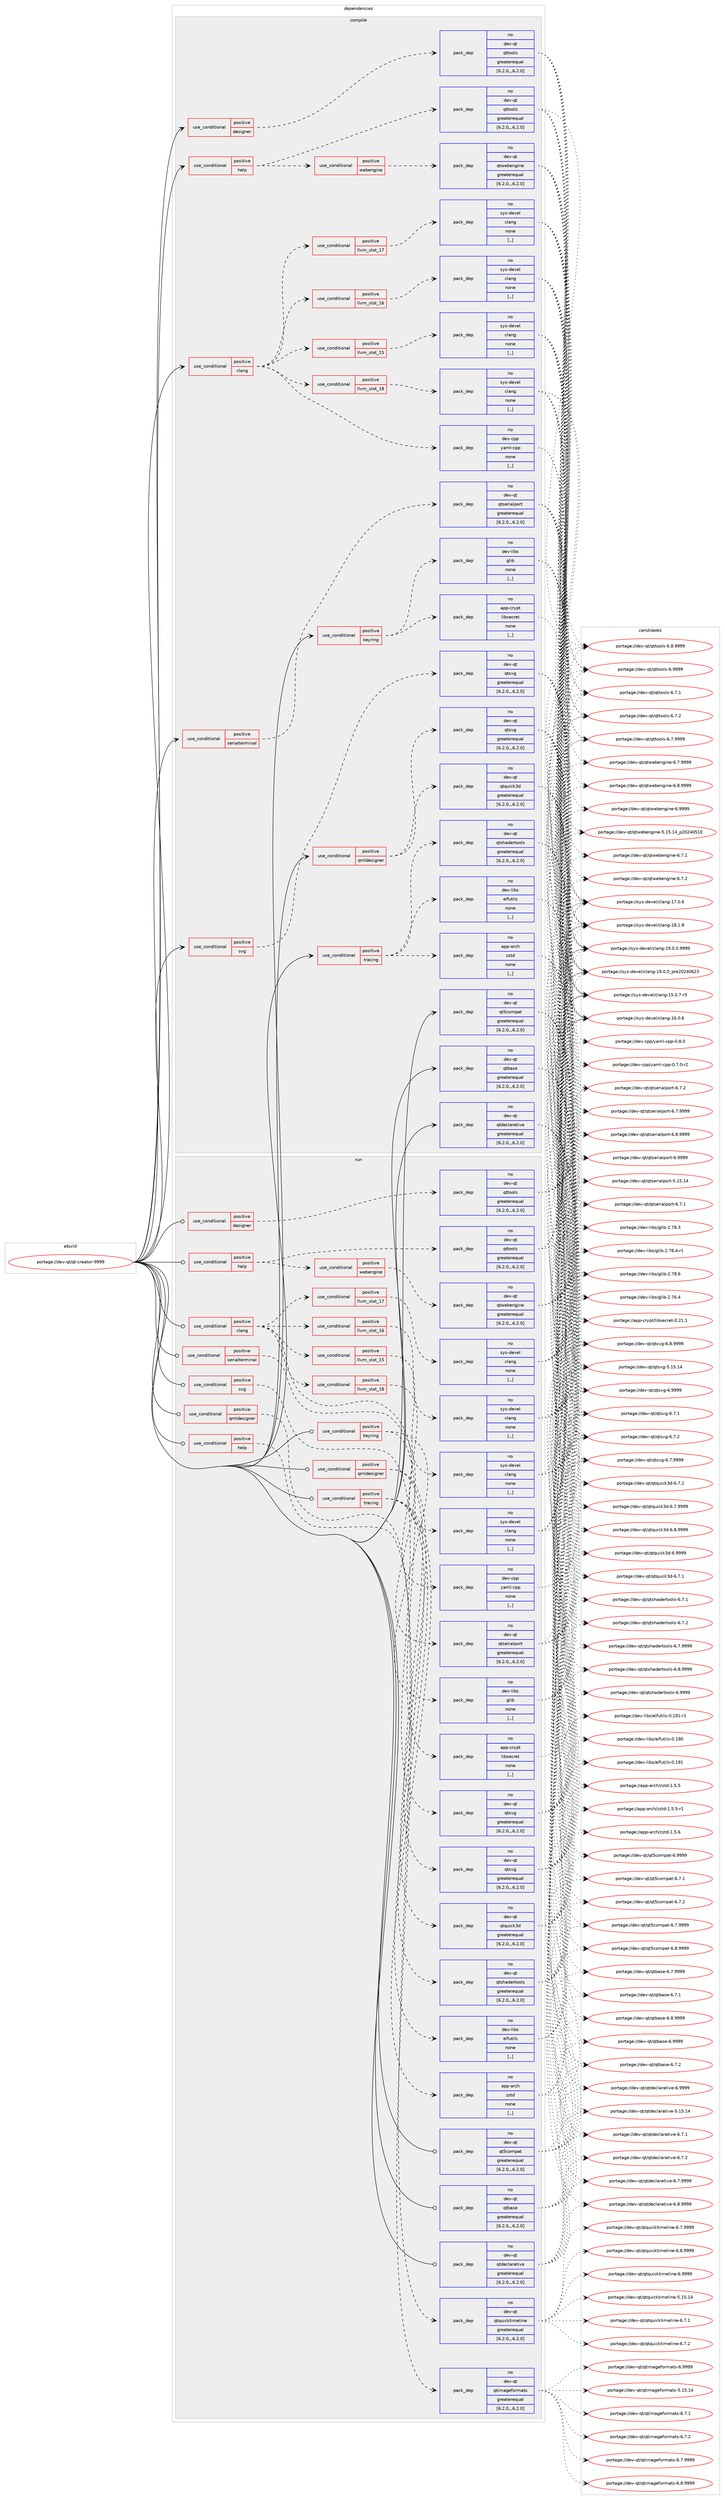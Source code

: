 digraph prolog {

# *************
# Graph options
# *************

newrank=true;
concentrate=true;
compound=true;
graph [rankdir=LR,fontname=Helvetica,fontsize=10,ranksep=1.5];#, ranksep=2.5, nodesep=0.2];
edge  [arrowhead=vee];
node  [fontname=Helvetica,fontsize=10];

# **********
# The ebuild
# **********

subgraph cluster_leftcol {
color=gray;
rank=same;
label=<<i>ebuild</i>>;
id [label="portage://dev-qt/qt-creator-9999", color=red, width=4, href="../dev-qt/qt-creator-9999.svg"];
}

# ****************
# The dependencies
# ****************

subgraph cluster_midcol {
color=gray;
label=<<i>dependencies</i>>;
subgraph cluster_compile {
fillcolor="#eeeeee";
style=filled;
label=<<i>compile</i>>;
subgraph cond40263 {
dependency164159 [label=<<TABLE BORDER="0" CELLBORDER="1" CELLSPACING="0" CELLPADDING="4"><TR><TD ROWSPAN="3" CELLPADDING="10">use_conditional</TD></TR><TR><TD>positive</TD></TR><TR><TD>clang</TD></TR></TABLE>>, shape=none, color=red];
subgraph pack122656 {
dependency164160 [label=<<TABLE BORDER="0" CELLBORDER="1" CELLSPACING="0" CELLPADDING="4" WIDTH="220"><TR><TD ROWSPAN="6" CELLPADDING="30">pack_dep</TD></TR><TR><TD WIDTH="110">no</TD></TR><TR><TD>dev-cpp</TD></TR><TR><TD>yaml-cpp</TD></TR><TR><TD>none</TD></TR><TR><TD>[,,]</TD></TR></TABLE>>, shape=none, color=blue];
}
dependency164159:e -> dependency164160:w [weight=20,style="dashed",arrowhead="vee"];
subgraph cond40264 {
dependency164161 [label=<<TABLE BORDER="0" CELLBORDER="1" CELLSPACING="0" CELLPADDING="4"><TR><TD ROWSPAN="3" CELLPADDING="10">use_conditional</TD></TR><TR><TD>positive</TD></TR><TR><TD>llvm_slot_15</TD></TR></TABLE>>, shape=none, color=red];
subgraph pack122657 {
dependency164162 [label=<<TABLE BORDER="0" CELLBORDER="1" CELLSPACING="0" CELLPADDING="4" WIDTH="220"><TR><TD ROWSPAN="6" CELLPADDING="30">pack_dep</TD></TR><TR><TD WIDTH="110">no</TD></TR><TR><TD>sys-devel</TD></TR><TR><TD>clang</TD></TR><TR><TD>none</TD></TR><TR><TD>[,,]</TD></TR></TABLE>>, shape=none, color=blue];
}
dependency164161:e -> dependency164162:w [weight=20,style="dashed",arrowhead="vee"];
}
dependency164159:e -> dependency164161:w [weight=20,style="dashed",arrowhead="vee"];
subgraph cond40265 {
dependency164163 [label=<<TABLE BORDER="0" CELLBORDER="1" CELLSPACING="0" CELLPADDING="4"><TR><TD ROWSPAN="3" CELLPADDING="10">use_conditional</TD></TR><TR><TD>positive</TD></TR><TR><TD>llvm_slot_16</TD></TR></TABLE>>, shape=none, color=red];
subgraph pack122658 {
dependency164164 [label=<<TABLE BORDER="0" CELLBORDER="1" CELLSPACING="0" CELLPADDING="4" WIDTH="220"><TR><TD ROWSPAN="6" CELLPADDING="30">pack_dep</TD></TR><TR><TD WIDTH="110">no</TD></TR><TR><TD>sys-devel</TD></TR><TR><TD>clang</TD></TR><TR><TD>none</TD></TR><TR><TD>[,,]</TD></TR></TABLE>>, shape=none, color=blue];
}
dependency164163:e -> dependency164164:w [weight=20,style="dashed",arrowhead="vee"];
}
dependency164159:e -> dependency164163:w [weight=20,style="dashed",arrowhead="vee"];
subgraph cond40266 {
dependency164165 [label=<<TABLE BORDER="0" CELLBORDER="1" CELLSPACING="0" CELLPADDING="4"><TR><TD ROWSPAN="3" CELLPADDING="10">use_conditional</TD></TR><TR><TD>positive</TD></TR><TR><TD>llvm_slot_17</TD></TR></TABLE>>, shape=none, color=red];
subgraph pack122659 {
dependency164166 [label=<<TABLE BORDER="0" CELLBORDER="1" CELLSPACING="0" CELLPADDING="4" WIDTH="220"><TR><TD ROWSPAN="6" CELLPADDING="30">pack_dep</TD></TR><TR><TD WIDTH="110">no</TD></TR><TR><TD>sys-devel</TD></TR><TR><TD>clang</TD></TR><TR><TD>none</TD></TR><TR><TD>[,,]</TD></TR></TABLE>>, shape=none, color=blue];
}
dependency164165:e -> dependency164166:w [weight=20,style="dashed",arrowhead="vee"];
}
dependency164159:e -> dependency164165:w [weight=20,style="dashed",arrowhead="vee"];
subgraph cond40267 {
dependency164167 [label=<<TABLE BORDER="0" CELLBORDER="1" CELLSPACING="0" CELLPADDING="4"><TR><TD ROWSPAN="3" CELLPADDING="10">use_conditional</TD></TR><TR><TD>positive</TD></TR><TR><TD>llvm_slot_18</TD></TR></TABLE>>, shape=none, color=red];
subgraph pack122660 {
dependency164168 [label=<<TABLE BORDER="0" CELLBORDER="1" CELLSPACING="0" CELLPADDING="4" WIDTH="220"><TR><TD ROWSPAN="6" CELLPADDING="30">pack_dep</TD></TR><TR><TD WIDTH="110">no</TD></TR><TR><TD>sys-devel</TD></TR><TR><TD>clang</TD></TR><TR><TD>none</TD></TR><TR><TD>[,,]</TD></TR></TABLE>>, shape=none, color=blue];
}
dependency164167:e -> dependency164168:w [weight=20,style="dashed",arrowhead="vee"];
}
dependency164159:e -> dependency164167:w [weight=20,style="dashed",arrowhead="vee"];
}
id:e -> dependency164159:w [weight=20,style="solid",arrowhead="vee"];
subgraph cond40268 {
dependency164169 [label=<<TABLE BORDER="0" CELLBORDER="1" CELLSPACING="0" CELLPADDING="4"><TR><TD ROWSPAN="3" CELLPADDING="10">use_conditional</TD></TR><TR><TD>positive</TD></TR><TR><TD>designer</TD></TR></TABLE>>, shape=none, color=red];
subgraph pack122661 {
dependency164170 [label=<<TABLE BORDER="0" CELLBORDER="1" CELLSPACING="0" CELLPADDING="4" WIDTH="220"><TR><TD ROWSPAN="6" CELLPADDING="30">pack_dep</TD></TR><TR><TD WIDTH="110">no</TD></TR><TR><TD>dev-qt</TD></TR><TR><TD>qttools</TD></TR><TR><TD>greaterequal</TD></TR><TR><TD>[6.2.0,,,6.2.0]</TD></TR></TABLE>>, shape=none, color=blue];
}
dependency164169:e -> dependency164170:w [weight=20,style="dashed",arrowhead="vee"];
}
id:e -> dependency164169:w [weight=20,style="solid",arrowhead="vee"];
subgraph cond40269 {
dependency164171 [label=<<TABLE BORDER="0" CELLBORDER="1" CELLSPACING="0" CELLPADDING="4"><TR><TD ROWSPAN="3" CELLPADDING="10">use_conditional</TD></TR><TR><TD>positive</TD></TR><TR><TD>help</TD></TR></TABLE>>, shape=none, color=red];
subgraph pack122662 {
dependency164172 [label=<<TABLE BORDER="0" CELLBORDER="1" CELLSPACING="0" CELLPADDING="4" WIDTH="220"><TR><TD ROWSPAN="6" CELLPADDING="30">pack_dep</TD></TR><TR><TD WIDTH="110">no</TD></TR><TR><TD>dev-qt</TD></TR><TR><TD>qttools</TD></TR><TR><TD>greaterequal</TD></TR><TR><TD>[6.2.0,,,6.2.0]</TD></TR></TABLE>>, shape=none, color=blue];
}
dependency164171:e -> dependency164172:w [weight=20,style="dashed",arrowhead="vee"];
subgraph cond40270 {
dependency164173 [label=<<TABLE BORDER="0" CELLBORDER="1" CELLSPACING="0" CELLPADDING="4"><TR><TD ROWSPAN="3" CELLPADDING="10">use_conditional</TD></TR><TR><TD>positive</TD></TR><TR><TD>webengine</TD></TR></TABLE>>, shape=none, color=red];
subgraph pack122663 {
dependency164174 [label=<<TABLE BORDER="0" CELLBORDER="1" CELLSPACING="0" CELLPADDING="4" WIDTH="220"><TR><TD ROWSPAN="6" CELLPADDING="30">pack_dep</TD></TR><TR><TD WIDTH="110">no</TD></TR><TR><TD>dev-qt</TD></TR><TR><TD>qtwebengine</TD></TR><TR><TD>greaterequal</TD></TR><TR><TD>[6.2.0,,,6.2.0]</TD></TR></TABLE>>, shape=none, color=blue];
}
dependency164173:e -> dependency164174:w [weight=20,style="dashed",arrowhead="vee"];
}
dependency164171:e -> dependency164173:w [weight=20,style="dashed",arrowhead="vee"];
}
id:e -> dependency164171:w [weight=20,style="solid",arrowhead="vee"];
subgraph cond40271 {
dependency164175 [label=<<TABLE BORDER="0" CELLBORDER="1" CELLSPACING="0" CELLPADDING="4"><TR><TD ROWSPAN="3" CELLPADDING="10">use_conditional</TD></TR><TR><TD>positive</TD></TR><TR><TD>keyring</TD></TR></TABLE>>, shape=none, color=red];
subgraph pack122664 {
dependency164176 [label=<<TABLE BORDER="0" CELLBORDER="1" CELLSPACING="0" CELLPADDING="4" WIDTH="220"><TR><TD ROWSPAN="6" CELLPADDING="30">pack_dep</TD></TR><TR><TD WIDTH="110">no</TD></TR><TR><TD>app-crypt</TD></TR><TR><TD>libsecret</TD></TR><TR><TD>none</TD></TR><TR><TD>[,,]</TD></TR></TABLE>>, shape=none, color=blue];
}
dependency164175:e -> dependency164176:w [weight=20,style="dashed",arrowhead="vee"];
subgraph pack122665 {
dependency164177 [label=<<TABLE BORDER="0" CELLBORDER="1" CELLSPACING="0" CELLPADDING="4" WIDTH="220"><TR><TD ROWSPAN="6" CELLPADDING="30">pack_dep</TD></TR><TR><TD WIDTH="110">no</TD></TR><TR><TD>dev-libs</TD></TR><TR><TD>glib</TD></TR><TR><TD>none</TD></TR><TR><TD>[,,]</TD></TR></TABLE>>, shape=none, color=blue];
}
dependency164175:e -> dependency164177:w [weight=20,style="dashed",arrowhead="vee"];
}
id:e -> dependency164175:w [weight=20,style="solid",arrowhead="vee"];
subgraph cond40272 {
dependency164178 [label=<<TABLE BORDER="0" CELLBORDER="1" CELLSPACING="0" CELLPADDING="4"><TR><TD ROWSPAN="3" CELLPADDING="10">use_conditional</TD></TR><TR><TD>positive</TD></TR><TR><TD>qmldesigner</TD></TR></TABLE>>, shape=none, color=red];
subgraph pack122666 {
dependency164179 [label=<<TABLE BORDER="0" CELLBORDER="1" CELLSPACING="0" CELLPADDING="4" WIDTH="220"><TR><TD ROWSPAN="6" CELLPADDING="30">pack_dep</TD></TR><TR><TD WIDTH="110">no</TD></TR><TR><TD>dev-qt</TD></TR><TR><TD>qtquick3d</TD></TR><TR><TD>greaterequal</TD></TR><TR><TD>[6.2.0,,,6.2.0]</TD></TR></TABLE>>, shape=none, color=blue];
}
dependency164178:e -> dependency164179:w [weight=20,style="dashed",arrowhead="vee"];
subgraph pack122667 {
dependency164180 [label=<<TABLE BORDER="0" CELLBORDER="1" CELLSPACING="0" CELLPADDING="4" WIDTH="220"><TR><TD ROWSPAN="6" CELLPADDING="30">pack_dep</TD></TR><TR><TD WIDTH="110">no</TD></TR><TR><TD>dev-qt</TD></TR><TR><TD>qtsvg</TD></TR><TR><TD>greaterequal</TD></TR><TR><TD>[6.2.0,,,6.2.0]</TD></TR></TABLE>>, shape=none, color=blue];
}
dependency164178:e -> dependency164180:w [weight=20,style="dashed",arrowhead="vee"];
}
id:e -> dependency164178:w [weight=20,style="solid",arrowhead="vee"];
subgraph cond40273 {
dependency164181 [label=<<TABLE BORDER="0" CELLBORDER="1" CELLSPACING="0" CELLPADDING="4"><TR><TD ROWSPAN="3" CELLPADDING="10">use_conditional</TD></TR><TR><TD>positive</TD></TR><TR><TD>serialterminal</TD></TR></TABLE>>, shape=none, color=red];
subgraph pack122668 {
dependency164182 [label=<<TABLE BORDER="0" CELLBORDER="1" CELLSPACING="0" CELLPADDING="4" WIDTH="220"><TR><TD ROWSPAN="6" CELLPADDING="30">pack_dep</TD></TR><TR><TD WIDTH="110">no</TD></TR><TR><TD>dev-qt</TD></TR><TR><TD>qtserialport</TD></TR><TR><TD>greaterequal</TD></TR><TR><TD>[6.2.0,,,6.2.0]</TD></TR></TABLE>>, shape=none, color=blue];
}
dependency164181:e -> dependency164182:w [weight=20,style="dashed",arrowhead="vee"];
}
id:e -> dependency164181:w [weight=20,style="solid",arrowhead="vee"];
subgraph cond40274 {
dependency164183 [label=<<TABLE BORDER="0" CELLBORDER="1" CELLSPACING="0" CELLPADDING="4"><TR><TD ROWSPAN="3" CELLPADDING="10">use_conditional</TD></TR><TR><TD>positive</TD></TR><TR><TD>svg</TD></TR></TABLE>>, shape=none, color=red];
subgraph pack122669 {
dependency164184 [label=<<TABLE BORDER="0" CELLBORDER="1" CELLSPACING="0" CELLPADDING="4" WIDTH="220"><TR><TD ROWSPAN="6" CELLPADDING="30">pack_dep</TD></TR><TR><TD WIDTH="110">no</TD></TR><TR><TD>dev-qt</TD></TR><TR><TD>qtsvg</TD></TR><TR><TD>greaterequal</TD></TR><TR><TD>[6.2.0,,,6.2.0]</TD></TR></TABLE>>, shape=none, color=blue];
}
dependency164183:e -> dependency164184:w [weight=20,style="dashed",arrowhead="vee"];
}
id:e -> dependency164183:w [weight=20,style="solid",arrowhead="vee"];
subgraph cond40275 {
dependency164185 [label=<<TABLE BORDER="0" CELLBORDER="1" CELLSPACING="0" CELLPADDING="4"><TR><TD ROWSPAN="3" CELLPADDING="10">use_conditional</TD></TR><TR><TD>positive</TD></TR><TR><TD>tracing</TD></TR></TABLE>>, shape=none, color=red];
subgraph pack122670 {
dependency164186 [label=<<TABLE BORDER="0" CELLBORDER="1" CELLSPACING="0" CELLPADDING="4" WIDTH="220"><TR><TD ROWSPAN="6" CELLPADDING="30">pack_dep</TD></TR><TR><TD WIDTH="110">no</TD></TR><TR><TD>app-arch</TD></TR><TR><TD>zstd</TD></TR><TR><TD>none</TD></TR><TR><TD>[,,]</TD></TR></TABLE>>, shape=none, color=blue];
}
dependency164185:e -> dependency164186:w [weight=20,style="dashed",arrowhead="vee"];
subgraph pack122671 {
dependency164187 [label=<<TABLE BORDER="0" CELLBORDER="1" CELLSPACING="0" CELLPADDING="4" WIDTH="220"><TR><TD ROWSPAN="6" CELLPADDING="30">pack_dep</TD></TR><TR><TD WIDTH="110">no</TD></TR><TR><TD>dev-libs</TD></TR><TR><TD>elfutils</TD></TR><TR><TD>none</TD></TR><TR><TD>[,,]</TD></TR></TABLE>>, shape=none, color=blue];
}
dependency164185:e -> dependency164187:w [weight=20,style="dashed",arrowhead="vee"];
subgraph pack122672 {
dependency164188 [label=<<TABLE BORDER="0" CELLBORDER="1" CELLSPACING="0" CELLPADDING="4" WIDTH="220"><TR><TD ROWSPAN="6" CELLPADDING="30">pack_dep</TD></TR><TR><TD WIDTH="110">no</TD></TR><TR><TD>dev-qt</TD></TR><TR><TD>qtshadertools</TD></TR><TR><TD>greaterequal</TD></TR><TR><TD>[6.2.0,,,6.2.0]</TD></TR></TABLE>>, shape=none, color=blue];
}
dependency164185:e -> dependency164188:w [weight=20,style="dashed",arrowhead="vee"];
}
id:e -> dependency164185:w [weight=20,style="solid",arrowhead="vee"];
subgraph pack122673 {
dependency164189 [label=<<TABLE BORDER="0" CELLBORDER="1" CELLSPACING="0" CELLPADDING="4" WIDTH="220"><TR><TD ROWSPAN="6" CELLPADDING="30">pack_dep</TD></TR><TR><TD WIDTH="110">no</TD></TR><TR><TD>dev-qt</TD></TR><TR><TD>qt5compat</TD></TR><TR><TD>greaterequal</TD></TR><TR><TD>[6.2.0,,,6.2.0]</TD></TR></TABLE>>, shape=none, color=blue];
}
id:e -> dependency164189:w [weight=20,style="solid",arrowhead="vee"];
subgraph pack122674 {
dependency164190 [label=<<TABLE BORDER="0" CELLBORDER="1" CELLSPACING="0" CELLPADDING="4" WIDTH="220"><TR><TD ROWSPAN="6" CELLPADDING="30">pack_dep</TD></TR><TR><TD WIDTH="110">no</TD></TR><TR><TD>dev-qt</TD></TR><TR><TD>qtbase</TD></TR><TR><TD>greaterequal</TD></TR><TR><TD>[6.2.0,,,6.2.0]</TD></TR></TABLE>>, shape=none, color=blue];
}
id:e -> dependency164190:w [weight=20,style="solid",arrowhead="vee"];
subgraph pack122675 {
dependency164191 [label=<<TABLE BORDER="0" CELLBORDER="1" CELLSPACING="0" CELLPADDING="4" WIDTH="220"><TR><TD ROWSPAN="6" CELLPADDING="30">pack_dep</TD></TR><TR><TD WIDTH="110">no</TD></TR><TR><TD>dev-qt</TD></TR><TR><TD>qtdeclarative</TD></TR><TR><TD>greaterequal</TD></TR><TR><TD>[6.2.0,,,6.2.0]</TD></TR></TABLE>>, shape=none, color=blue];
}
id:e -> dependency164191:w [weight=20,style="solid",arrowhead="vee"];
}
subgraph cluster_compileandrun {
fillcolor="#eeeeee";
style=filled;
label=<<i>compile and run</i>>;
}
subgraph cluster_run {
fillcolor="#eeeeee";
style=filled;
label=<<i>run</i>>;
subgraph cond40276 {
dependency164192 [label=<<TABLE BORDER="0" CELLBORDER="1" CELLSPACING="0" CELLPADDING="4"><TR><TD ROWSPAN="3" CELLPADDING="10">use_conditional</TD></TR><TR><TD>positive</TD></TR><TR><TD>clang</TD></TR></TABLE>>, shape=none, color=red];
subgraph pack122676 {
dependency164193 [label=<<TABLE BORDER="0" CELLBORDER="1" CELLSPACING="0" CELLPADDING="4" WIDTH="220"><TR><TD ROWSPAN="6" CELLPADDING="30">pack_dep</TD></TR><TR><TD WIDTH="110">no</TD></TR><TR><TD>dev-cpp</TD></TR><TR><TD>yaml-cpp</TD></TR><TR><TD>none</TD></TR><TR><TD>[,,]</TD></TR></TABLE>>, shape=none, color=blue];
}
dependency164192:e -> dependency164193:w [weight=20,style="dashed",arrowhead="vee"];
subgraph cond40277 {
dependency164194 [label=<<TABLE BORDER="0" CELLBORDER="1" CELLSPACING="0" CELLPADDING="4"><TR><TD ROWSPAN="3" CELLPADDING="10">use_conditional</TD></TR><TR><TD>positive</TD></TR><TR><TD>llvm_slot_15</TD></TR></TABLE>>, shape=none, color=red];
subgraph pack122677 {
dependency164195 [label=<<TABLE BORDER="0" CELLBORDER="1" CELLSPACING="0" CELLPADDING="4" WIDTH="220"><TR><TD ROWSPAN="6" CELLPADDING="30">pack_dep</TD></TR><TR><TD WIDTH="110">no</TD></TR><TR><TD>sys-devel</TD></TR><TR><TD>clang</TD></TR><TR><TD>none</TD></TR><TR><TD>[,,]</TD></TR></TABLE>>, shape=none, color=blue];
}
dependency164194:e -> dependency164195:w [weight=20,style="dashed",arrowhead="vee"];
}
dependency164192:e -> dependency164194:w [weight=20,style="dashed",arrowhead="vee"];
subgraph cond40278 {
dependency164196 [label=<<TABLE BORDER="0" CELLBORDER="1" CELLSPACING="0" CELLPADDING="4"><TR><TD ROWSPAN="3" CELLPADDING="10">use_conditional</TD></TR><TR><TD>positive</TD></TR><TR><TD>llvm_slot_16</TD></TR></TABLE>>, shape=none, color=red];
subgraph pack122678 {
dependency164197 [label=<<TABLE BORDER="0" CELLBORDER="1" CELLSPACING="0" CELLPADDING="4" WIDTH="220"><TR><TD ROWSPAN="6" CELLPADDING="30">pack_dep</TD></TR><TR><TD WIDTH="110">no</TD></TR><TR><TD>sys-devel</TD></TR><TR><TD>clang</TD></TR><TR><TD>none</TD></TR><TR><TD>[,,]</TD></TR></TABLE>>, shape=none, color=blue];
}
dependency164196:e -> dependency164197:w [weight=20,style="dashed",arrowhead="vee"];
}
dependency164192:e -> dependency164196:w [weight=20,style="dashed",arrowhead="vee"];
subgraph cond40279 {
dependency164198 [label=<<TABLE BORDER="0" CELLBORDER="1" CELLSPACING="0" CELLPADDING="4"><TR><TD ROWSPAN="3" CELLPADDING="10">use_conditional</TD></TR><TR><TD>positive</TD></TR><TR><TD>llvm_slot_17</TD></TR></TABLE>>, shape=none, color=red];
subgraph pack122679 {
dependency164199 [label=<<TABLE BORDER="0" CELLBORDER="1" CELLSPACING="0" CELLPADDING="4" WIDTH="220"><TR><TD ROWSPAN="6" CELLPADDING="30">pack_dep</TD></TR><TR><TD WIDTH="110">no</TD></TR><TR><TD>sys-devel</TD></TR><TR><TD>clang</TD></TR><TR><TD>none</TD></TR><TR><TD>[,,]</TD></TR></TABLE>>, shape=none, color=blue];
}
dependency164198:e -> dependency164199:w [weight=20,style="dashed",arrowhead="vee"];
}
dependency164192:e -> dependency164198:w [weight=20,style="dashed",arrowhead="vee"];
subgraph cond40280 {
dependency164200 [label=<<TABLE BORDER="0" CELLBORDER="1" CELLSPACING="0" CELLPADDING="4"><TR><TD ROWSPAN="3" CELLPADDING="10">use_conditional</TD></TR><TR><TD>positive</TD></TR><TR><TD>llvm_slot_18</TD></TR></TABLE>>, shape=none, color=red];
subgraph pack122680 {
dependency164201 [label=<<TABLE BORDER="0" CELLBORDER="1" CELLSPACING="0" CELLPADDING="4" WIDTH="220"><TR><TD ROWSPAN="6" CELLPADDING="30">pack_dep</TD></TR><TR><TD WIDTH="110">no</TD></TR><TR><TD>sys-devel</TD></TR><TR><TD>clang</TD></TR><TR><TD>none</TD></TR><TR><TD>[,,]</TD></TR></TABLE>>, shape=none, color=blue];
}
dependency164200:e -> dependency164201:w [weight=20,style="dashed",arrowhead="vee"];
}
dependency164192:e -> dependency164200:w [weight=20,style="dashed",arrowhead="vee"];
}
id:e -> dependency164192:w [weight=20,style="solid",arrowhead="odot"];
subgraph cond40281 {
dependency164202 [label=<<TABLE BORDER="0" CELLBORDER="1" CELLSPACING="0" CELLPADDING="4"><TR><TD ROWSPAN="3" CELLPADDING="10">use_conditional</TD></TR><TR><TD>positive</TD></TR><TR><TD>designer</TD></TR></TABLE>>, shape=none, color=red];
subgraph pack122681 {
dependency164203 [label=<<TABLE BORDER="0" CELLBORDER="1" CELLSPACING="0" CELLPADDING="4" WIDTH="220"><TR><TD ROWSPAN="6" CELLPADDING="30">pack_dep</TD></TR><TR><TD WIDTH="110">no</TD></TR><TR><TD>dev-qt</TD></TR><TR><TD>qttools</TD></TR><TR><TD>greaterequal</TD></TR><TR><TD>[6.2.0,,,6.2.0]</TD></TR></TABLE>>, shape=none, color=blue];
}
dependency164202:e -> dependency164203:w [weight=20,style="dashed",arrowhead="vee"];
}
id:e -> dependency164202:w [weight=20,style="solid",arrowhead="odot"];
subgraph cond40282 {
dependency164204 [label=<<TABLE BORDER="0" CELLBORDER="1" CELLSPACING="0" CELLPADDING="4"><TR><TD ROWSPAN="3" CELLPADDING="10">use_conditional</TD></TR><TR><TD>positive</TD></TR><TR><TD>help</TD></TR></TABLE>>, shape=none, color=red];
subgraph pack122682 {
dependency164205 [label=<<TABLE BORDER="0" CELLBORDER="1" CELLSPACING="0" CELLPADDING="4" WIDTH="220"><TR><TD ROWSPAN="6" CELLPADDING="30">pack_dep</TD></TR><TR><TD WIDTH="110">no</TD></TR><TR><TD>dev-qt</TD></TR><TR><TD>qtimageformats</TD></TR><TR><TD>greaterequal</TD></TR><TR><TD>[6.2.0,,,6.2.0]</TD></TR></TABLE>>, shape=none, color=blue];
}
dependency164204:e -> dependency164205:w [weight=20,style="dashed",arrowhead="vee"];
}
id:e -> dependency164204:w [weight=20,style="solid",arrowhead="odot"];
subgraph cond40283 {
dependency164206 [label=<<TABLE BORDER="0" CELLBORDER="1" CELLSPACING="0" CELLPADDING="4"><TR><TD ROWSPAN="3" CELLPADDING="10">use_conditional</TD></TR><TR><TD>positive</TD></TR><TR><TD>help</TD></TR></TABLE>>, shape=none, color=red];
subgraph pack122683 {
dependency164207 [label=<<TABLE BORDER="0" CELLBORDER="1" CELLSPACING="0" CELLPADDING="4" WIDTH="220"><TR><TD ROWSPAN="6" CELLPADDING="30">pack_dep</TD></TR><TR><TD WIDTH="110">no</TD></TR><TR><TD>dev-qt</TD></TR><TR><TD>qttools</TD></TR><TR><TD>greaterequal</TD></TR><TR><TD>[6.2.0,,,6.2.0]</TD></TR></TABLE>>, shape=none, color=blue];
}
dependency164206:e -> dependency164207:w [weight=20,style="dashed",arrowhead="vee"];
subgraph cond40284 {
dependency164208 [label=<<TABLE BORDER="0" CELLBORDER="1" CELLSPACING="0" CELLPADDING="4"><TR><TD ROWSPAN="3" CELLPADDING="10">use_conditional</TD></TR><TR><TD>positive</TD></TR><TR><TD>webengine</TD></TR></TABLE>>, shape=none, color=red];
subgraph pack122684 {
dependency164209 [label=<<TABLE BORDER="0" CELLBORDER="1" CELLSPACING="0" CELLPADDING="4" WIDTH="220"><TR><TD ROWSPAN="6" CELLPADDING="30">pack_dep</TD></TR><TR><TD WIDTH="110">no</TD></TR><TR><TD>dev-qt</TD></TR><TR><TD>qtwebengine</TD></TR><TR><TD>greaterequal</TD></TR><TR><TD>[6.2.0,,,6.2.0]</TD></TR></TABLE>>, shape=none, color=blue];
}
dependency164208:e -> dependency164209:w [weight=20,style="dashed",arrowhead="vee"];
}
dependency164206:e -> dependency164208:w [weight=20,style="dashed",arrowhead="vee"];
}
id:e -> dependency164206:w [weight=20,style="solid",arrowhead="odot"];
subgraph cond40285 {
dependency164210 [label=<<TABLE BORDER="0" CELLBORDER="1" CELLSPACING="0" CELLPADDING="4"><TR><TD ROWSPAN="3" CELLPADDING="10">use_conditional</TD></TR><TR><TD>positive</TD></TR><TR><TD>keyring</TD></TR></TABLE>>, shape=none, color=red];
subgraph pack122685 {
dependency164211 [label=<<TABLE BORDER="0" CELLBORDER="1" CELLSPACING="0" CELLPADDING="4" WIDTH="220"><TR><TD ROWSPAN="6" CELLPADDING="30">pack_dep</TD></TR><TR><TD WIDTH="110">no</TD></TR><TR><TD>app-crypt</TD></TR><TR><TD>libsecret</TD></TR><TR><TD>none</TD></TR><TR><TD>[,,]</TD></TR></TABLE>>, shape=none, color=blue];
}
dependency164210:e -> dependency164211:w [weight=20,style="dashed",arrowhead="vee"];
subgraph pack122686 {
dependency164212 [label=<<TABLE BORDER="0" CELLBORDER="1" CELLSPACING="0" CELLPADDING="4" WIDTH="220"><TR><TD ROWSPAN="6" CELLPADDING="30">pack_dep</TD></TR><TR><TD WIDTH="110">no</TD></TR><TR><TD>dev-libs</TD></TR><TR><TD>glib</TD></TR><TR><TD>none</TD></TR><TR><TD>[,,]</TD></TR></TABLE>>, shape=none, color=blue];
}
dependency164210:e -> dependency164212:w [weight=20,style="dashed",arrowhead="vee"];
}
id:e -> dependency164210:w [weight=20,style="solid",arrowhead="odot"];
subgraph cond40286 {
dependency164213 [label=<<TABLE BORDER="0" CELLBORDER="1" CELLSPACING="0" CELLPADDING="4"><TR><TD ROWSPAN="3" CELLPADDING="10">use_conditional</TD></TR><TR><TD>positive</TD></TR><TR><TD>qmldesigner</TD></TR></TABLE>>, shape=none, color=red];
subgraph pack122687 {
dependency164214 [label=<<TABLE BORDER="0" CELLBORDER="1" CELLSPACING="0" CELLPADDING="4" WIDTH="220"><TR><TD ROWSPAN="6" CELLPADDING="30">pack_dep</TD></TR><TR><TD WIDTH="110">no</TD></TR><TR><TD>dev-qt</TD></TR><TR><TD>qtquick3d</TD></TR><TR><TD>greaterequal</TD></TR><TR><TD>[6.2.0,,,6.2.0]</TD></TR></TABLE>>, shape=none, color=blue];
}
dependency164213:e -> dependency164214:w [weight=20,style="dashed",arrowhead="vee"];
subgraph pack122688 {
dependency164215 [label=<<TABLE BORDER="0" CELLBORDER="1" CELLSPACING="0" CELLPADDING="4" WIDTH="220"><TR><TD ROWSPAN="6" CELLPADDING="30">pack_dep</TD></TR><TR><TD WIDTH="110">no</TD></TR><TR><TD>dev-qt</TD></TR><TR><TD>qtsvg</TD></TR><TR><TD>greaterequal</TD></TR><TR><TD>[6.2.0,,,6.2.0]</TD></TR></TABLE>>, shape=none, color=blue];
}
dependency164213:e -> dependency164215:w [weight=20,style="dashed",arrowhead="vee"];
}
id:e -> dependency164213:w [weight=20,style="solid",arrowhead="odot"];
subgraph cond40287 {
dependency164216 [label=<<TABLE BORDER="0" CELLBORDER="1" CELLSPACING="0" CELLPADDING="4"><TR><TD ROWSPAN="3" CELLPADDING="10">use_conditional</TD></TR><TR><TD>positive</TD></TR><TR><TD>qmldesigner</TD></TR></TABLE>>, shape=none, color=red];
subgraph pack122689 {
dependency164217 [label=<<TABLE BORDER="0" CELLBORDER="1" CELLSPACING="0" CELLPADDING="4" WIDTH="220"><TR><TD ROWSPAN="6" CELLPADDING="30">pack_dep</TD></TR><TR><TD WIDTH="110">no</TD></TR><TR><TD>dev-qt</TD></TR><TR><TD>qtquicktimeline</TD></TR><TR><TD>greaterequal</TD></TR><TR><TD>[6.2.0,,,6.2.0]</TD></TR></TABLE>>, shape=none, color=blue];
}
dependency164216:e -> dependency164217:w [weight=20,style="dashed",arrowhead="vee"];
}
id:e -> dependency164216:w [weight=20,style="solid",arrowhead="odot"];
subgraph cond40288 {
dependency164218 [label=<<TABLE BORDER="0" CELLBORDER="1" CELLSPACING="0" CELLPADDING="4"><TR><TD ROWSPAN="3" CELLPADDING="10">use_conditional</TD></TR><TR><TD>positive</TD></TR><TR><TD>serialterminal</TD></TR></TABLE>>, shape=none, color=red];
subgraph pack122690 {
dependency164219 [label=<<TABLE BORDER="0" CELLBORDER="1" CELLSPACING="0" CELLPADDING="4" WIDTH="220"><TR><TD ROWSPAN="6" CELLPADDING="30">pack_dep</TD></TR><TR><TD WIDTH="110">no</TD></TR><TR><TD>dev-qt</TD></TR><TR><TD>qtserialport</TD></TR><TR><TD>greaterequal</TD></TR><TR><TD>[6.2.0,,,6.2.0]</TD></TR></TABLE>>, shape=none, color=blue];
}
dependency164218:e -> dependency164219:w [weight=20,style="dashed",arrowhead="vee"];
}
id:e -> dependency164218:w [weight=20,style="solid",arrowhead="odot"];
subgraph cond40289 {
dependency164220 [label=<<TABLE BORDER="0" CELLBORDER="1" CELLSPACING="0" CELLPADDING="4"><TR><TD ROWSPAN="3" CELLPADDING="10">use_conditional</TD></TR><TR><TD>positive</TD></TR><TR><TD>svg</TD></TR></TABLE>>, shape=none, color=red];
subgraph pack122691 {
dependency164221 [label=<<TABLE BORDER="0" CELLBORDER="1" CELLSPACING="0" CELLPADDING="4" WIDTH="220"><TR><TD ROWSPAN="6" CELLPADDING="30">pack_dep</TD></TR><TR><TD WIDTH="110">no</TD></TR><TR><TD>dev-qt</TD></TR><TR><TD>qtsvg</TD></TR><TR><TD>greaterequal</TD></TR><TR><TD>[6.2.0,,,6.2.0]</TD></TR></TABLE>>, shape=none, color=blue];
}
dependency164220:e -> dependency164221:w [weight=20,style="dashed",arrowhead="vee"];
}
id:e -> dependency164220:w [weight=20,style="solid",arrowhead="odot"];
subgraph cond40290 {
dependency164222 [label=<<TABLE BORDER="0" CELLBORDER="1" CELLSPACING="0" CELLPADDING="4"><TR><TD ROWSPAN="3" CELLPADDING="10">use_conditional</TD></TR><TR><TD>positive</TD></TR><TR><TD>tracing</TD></TR></TABLE>>, shape=none, color=red];
subgraph pack122692 {
dependency164223 [label=<<TABLE BORDER="0" CELLBORDER="1" CELLSPACING="0" CELLPADDING="4" WIDTH="220"><TR><TD ROWSPAN="6" CELLPADDING="30">pack_dep</TD></TR><TR><TD WIDTH="110">no</TD></TR><TR><TD>app-arch</TD></TR><TR><TD>zstd</TD></TR><TR><TD>none</TD></TR><TR><TD>[,,]</TD></TR></TABLE>>, shape=none, color=blue];
}
dependency164222:e -> dependency164223:w [weight=20,style="dashed",arrowhead="vee"];
subgraph pack122693 {
dependency164224 [label=<<TABLE BORDER="0" CELLBORDER="1" CELLSPACING="0" CELLPADDING="4" WIDTH="220"><TR><TD ROWSPAN="6" CELLPADDING="30">pack_dep</TD></TR><TR><TD WIDTH="110">no</TD></TR><TR><TD>dev-libs</TD></TR><TR><TD>elfutils</TD></TR><TR><TD>none</TD></TR><TR><TD>[,,]</TD></TR></TABLE>>, shape=none, color=blue];
}
dependency164222:e -> dependency164224:w [weight=20,style="dashed",arrowhead="vee"];
subgraph pack122694 {
dependency164225 [label=<<TABLE BORDER="0" CELLBORDER="1" CELLSPACING="0" CELLPADDING="4" WIDTH="220"><TR><TD ROWSPAN="6" CELLPADDING="30">pack_dep</TD></TR><TR><TD WIDTH="110">no</TD></TR><TR><TD>dev-qt</TD></TR><TR><TD>qtshadertools</TD></TR><TR><TD>greaterequal</TD></TR><TR><TD>[6.2.0,,,6.2.0]</TD></TR></TABLE>>, shape=none, color=blue];
}
dependency164222:e -> dependency164225:w [weight=20,style="dashed",arrowhead="vee"];
}
id:e -> dependency164222:w [weight=20,style="solid",arrowhead="odot"];
subgraph pack122695 {
dependency164226 [label=<<TABLE BORDER="0" CELLBORDER="1" CELLSPACING="0" CELLPADDING="4" WIDTH="220"><TR><TD ROWSPAN="6" CELLPADDING="30">pack_dep</TD></TR><TR><TD WIDTH="110">no</TD></TR><TR><TD>dev-qt</TD></TR><TR><TD>qt5compat</TD></TR><TR><TD>greaterequal</TD></TR><TR><TD>[6.2.0,,,6.2.0]</TD></TR></TABLE>>, shape=none, color=blue];
}
id:e -> dependency164226:w [weight=20,style="solid",arrowhead="odot"];
subgraph pack122696 {
dependency164227 [label=<<TABLE BORDER="0" CELLBORDER="1" CELLSPACING="0" CELLPADDING="4" WIDTH="220"><TR><TD ROWSPAN="6" CELLPADDING="30">pack_dep</TD></TR><TR><TD WIDTH="110">no</TD></TR><TR><TD>dev-qt</TD></TR><TR><TD>qtbase</TD></TR><TR><TD>greaterequal</TD></TR><TR><TD>[6.2.0,,,6.2.0]</TD></TR></TABLE>>, shape=none, color=blue];
}
id:e -> dependency164227:w [weight=20,style="solid",arrowhead="odot"];
subgraph pack122697 {
dependency164228 [label=<<TABLE BORDER="0" CELLBORDER="1" CELLSPACING="0" CELLPADDING="4" WIDTH="220"><TR><TD ROWSPAN="6" CELLPADDING="30">pack_dep</TD></TR><TR><TD WIDTH="110">no</TD></TR><TR><TD>dev-qt</TD></TR><TR><TD>qtdeclarative</TD></TR><TR><TD>greaterequal</TD></TR><TR><TD>[6.2.0,,,6.2.0]</TD></TR></TABLE>>, shape=none, color=blue];
}
id:e -> dependency164228:w [weight=20,style="solid",arrowhead="odot"];
}
}

# **************
# The candidates
# **************

subgraph cluster_choices {
rank=same;
color=gray;
label=<<i>candidates</i>>;

subgraph choice122656 {
color=black;
nodesep=1;
choice1001011184599112112471219710910845991121124548465546484511450 [label="portage://dev-cpp/yaml-cpp-0.7.0-r2", color=red, width=4,href="../dev-cpp/yaml-cpp-0.7.0-r2.svg"];
choice100101118459911211247121971091084599112112454846564648 [label="portage://dev-cpp/yaml-cpp-0.8.0", color=red, width=4,href="../dev-cpp/yaml-cpp-0.8.0.svg"];
dependency164160:e -> choice1001011184599112112471219710910845991121124548465546484511450:w [style=dotted,weight="100"];
dependency164160:e -> choice100101118459911211247121971091084599112112454846564648:w [style=dotted,weight="100"];
}
subgraph choice122657 {
color=black;
nodesep=1;
choice11512111545100101118101108479910897110103454953464846554511451 [label="portage://sys-devel/clang-15.0.7-r3", color=red, width=4,href="../sys-devel/clang-15.0.7-r3.svg"];
choice1151211154510010111810110847991089711010345495446484654 [label="portage://sys-devel/clang-16.0.6", color=red, width=4,href="../sys-devel/clang-16.0.6.svg"];
choice1151211154510010111810110847991089711010345495546484654 [label="portage://sys-devel/clang-17.0.6", color=red, width=4,href="../sys-devel/clang-17.0.6.svg"];
choice1151211154510010111810110847991089711010345495646494656 [label="portage://sys-devel/clang-18.1.8", color=red, width=4,href="../sys-devel/clang-18.1.8.svg"];
choice11512111545100101118101108479910897110103454957464846484657575757 [label="portage://sys-devel/clang-19.0.0.9999", color=red, width=4,href="../sys-devel/clang-19.0.0.9999.svg"];
choice1151211154510010111810110847991089711010345495746484648951121141015048505248545051 [label="portage://sys-devel/clang-19.0.0_pre20240623", color=red, width=4,href="../sys-devel/clang-19.0.0_pre20240623.svg"];
dependency164162:e -> choice11512111545100101118101108479910897110103454953464846554511451:w [style=dotted,weight="100"];
dependency164162:e -> choice1151211154510010111810110847991089711010345495446484654:w [style=dotted,weight="100"];
dependency164162:e -> choice1151211154510010111810110847991089711010345495546484654:w [style=dotted,weight="100"];
dependency164162:e -> choice1151211154510010111810110847991089711010345495646494656:w [style=dotted,weight="100"];
dependency164162:e -> choice11512111545100101118101108479910897110103454957464846484657575757:w [style=dotted,weight="100"];
dependency164162:e -> choice1151211154510010111810110847991089711010345495746484648951121141015048505248545051:w [style=dotted,weight="100"];
}
subgraph choice122658 {
color=black;
nodesep=1;
choice11512111545100101118101108479910897110103454953464846554511451 [label="portage://sys-devel/clang-15.0.7-r3", color=red, width=4,href="../sys-devel/clang-15.0.7-r3.svg"];
choice1151211154510010111810110847991089711010345495446484654 [label="portage://sys-devel/clang-16.0.6", color=red, width=4,href="../sys-devel/clang-16.0.6.svg"];
choice1151211154510010111810110847991089711010345495546484654 [label="portage://sys-devel/clang-17.0.6", color=red, width=4,href="../sys-devel/clang-17.0.6.svg"];
choice1151211154510010111810110847991089711010345495646494656 [label="portage://sys-devel/clang-18.1.8", color=red, width=4,href="../sys-devel/clang-18.1.8.svg"];
choice11512111545100101118101108479910897110103454957464846484657575757 [label="portage://sys-devel/clang-19.0.0.9999", color=red, width=4,href="../sys-devel/clang-19.0.0.9999.svg"];
choice1151211154510010111810110847991089711010345495746484648951121141015048505248545051 [label="portage://sys-devel/clang-19.0.0_pre20240623", color=red, width=4,href="../sys-devel/clang-19.0.0_pre20240623.svg"];
dependency164164:e -> choice11512111545100101118101108479910897110103454953464846554511451:w [style=dotted,weight="100"];
dependency164164:e -> choice1151211154510010111810110847991089711010345495446484654:w [style=dotted,weight="100"];
dependency164164:e -> choice1151211154510010111810110847991089711010345495546484654:w [style=dotted,weight="100"];
dependency164164:e -> choice1151211154510010111810110847991089711010345495646494656:w [style=dotted,weight="100"];
dependency164164:e -> choice11512111545100101118101108479910897110103454957464846484657575757:w [style=dotted,weight="100"];
dependency164164:e -> choice1151211154510010111810110847991089711010345495746484648951121141015048505248545051:w [style=dotted,weight="100"];
}
subgraph choice122659 {
color=black;
nodesep=1;
choice11512111545100101118101108479910897110103454953464846554511451 [label="portage://sys-devel/clang-15.0.7-r3", color=red, width=4,href="../sys-devel/clang-15.0.7-r3.svg"];
choice1151211154510010111810110847991089711010345495446484654 [label="portage://sys-devel/clang-16.0.6", color=red, width=4,href="../sys-devel/clang-16.0.6.svg"];
choice1151211154510010111810110847991089711010345495546484654 [label="portage://sys-devel/clang-17.0.6", color=red, width=4,href="../sys-devel/clang-17.0.6.svg"];
choice1151211154510010111810110847991089711010345495646494656 [label="portage://sys-devel/clang-18.1.8", color=red, width=4,href="../sys-devel/clang-18.1.8.svg"];
choice11512111545100101118101108479910897110103454957464846484657575757 [label="portage://sys-devel/clang-19.0.0.9999", color=red, width=4,href="../sys-devel/clang-19.0.0.9999.svg"];
choice1151211154510010111810110847991089711010345495746484648951121141015048505248545051 [label="portage://sys-devel/clang-19.0.0_pre20240623", color=red, width=4,href="../sys-devel/clang-19.0.0_pre20240623.svg"];
dependency164166:e -> choice11512111545100101118101108479910897110103454953464846554511451:w [style=dotted,weight="100"];
dependency164166:e -> choice1151211154510010111810110847991089711010345495446484654:w [style=dotted,weight="100"];
dependency164166:e -> choice1151211154510010111810110847991089711010345495546484654:w [style=dotted,weight="100"];
dependency164166:e -> choice1151211154510010111810110847991089711010345495646494656:w [style=dotted,weight="100"];
dependency164166:e -> choice11512111545100101118101108479910897110103454957464846484657575757:w [style=dotted,weight="100"];
dependency164166:e -> choice1151211154510010111810110847991089711010345495746484648951121141015048505248545051:w [style=dotted,weight="100"];
}
subgraph choice122660 {
color=black;
nodesep=1;
choice11512111545100101118101108479910897110103454953464846554511451 [label="portage://sys-devel/clang-15.0.7-r3", color=red, width=4,href="../sys-devel/clang-15.0.7-r3.svg"];
choice1151211154510010111810110847991089711010345495446484654 [label="portage://sys-devel/clang-16.0.6", color=red, width=4,href="../sys-devel/clang-16.0.6.svg"];
choice1151211154510010111810110847991089711010345495546484654 [label="portage://sys-devel/clang-17.0.6", color=red, width=4,href="../sys-devel/clang-17.0.6.svg"];
choice1151211154510010111810110847991089711010345495646494656 [label="portage://sys-devel/clang-18.1.8", color=red, width=4,href="../sys-devel/clang-18.1.8.svg"];
choice11512111545100101118101108479910897110103454957464846484657575757 [label="portage://sys-devel/clang-19.0.0.9999", color=red, width=4,href="../sys-devel/clang-19.0.0.9999.svg"];
choice1151211154510010111810110847991089711010345495746484648951121141015048505248545051 [label="portage://sys-devel/clang-19.0.0_pre20240623", color=red, width=4,href="../sys-devel/clang-19.0.0_pre20240623.svg"];
dependency164168:e -> choice11512111545100101118101108479910897110103454953464846554511451:w [style=dotted,weight="100"];
dependency164168:e -> choice1151211154510010111810110847991089711010345495446484654:w [style=dotted,weight="100"];
dependency164168:e -> choice1151211154510010111810110847991089711010345495546484654:w [style=dotted,weight="100"];
dependency164168:e -> choice1151211154510010111810110847991089711010345495646494656:w [style=dotted,weight="100"];
dependency164168:e -> choice11512111545100101118101108479910897110103454957464846484657575757:w [style=dotted,weight="100"];
dependency164168:e -> choice1151211154510010111810110847991089711010345495746484648951121141015048505248545051:w [style=dotted,weight="100"];
}
subgraph choice122661 {
color=black;
nodesep=1;
choice1001011184511311647113116116111111108115455446554649 [label="portage://dev-qt/qttools-6.7.1", color=red, width=4,href="../dev-qt/qttools-6.7.1.svg"];
choice1001011184511311647113116116111111108115455446554650 [label="portage://dev-qt/qttools-6.7.2", color=red, width=4,href="../dev-qt/qttools-6.7.2.svg"];
choice1001011184511311647113116116111111108115455446554657575757 [label="portage://dev-qt/qttools-6.7.9999", color=red, width=4,href="../dev-qt/qttools-6.7.9999.svg"];
choice1001011184511311647113116116111111108115455446564657575757 [label="portage://dev-qt/qttools-6.8.9999", color=red, width=4,href="../dev-qt/qttools-6.8.9999.svg"];
choice100101118451131164711311611611111110811545544657575757 [label="portage://dev-qt/qttools-6.9999", color=red, width=4,href="../dev-qt/qttools-6.9999.svg"];
dependency164170:e -> choice1001011184511311647113116116111111108115455446554649:w [style=dotted,weight="100"];
dependency164170:e -> choice1001011184511311647113116116111111108115455446554650:w [style=dotted,weight="100"];
dependency164170:e -> choice1001011184511311647113116116111111108115455446554657575757:w [style=dotted,weight="100"];
dependency164170:e -> choice1001011184511311647113116116111111108115455446564657575757:w [style=dotted,weight="100"];
dependency164170:e -> choice100101118451131164711311611611111110811545544657575757:w [style=dotted,weight="100"];
}
subgraph choice122662 {
color=black;
nodesep=1;
choice1001011184511311647113116116111111108115455446554649 [label="portage://dev-qt/qttools-6.7.1", color=red, width=4,href="../dev-qt/qttools-6.7.1.svg"];
choice1001011184511311647113116116111111108115455446554650 [label="portage://dev-qt/qttools-6.7.2", color=red, width=4,href="../dev-qt/qttools-6.7.2.svg"];
choice1001011184511311647113116116111111108115455446554657575757 [label="portage://dev-qt/qttools-6.7.9999", color=red, width=4,href="../dev-qt/qttools-6.7.9999.svg"];
choice1001011184511311647113116116111111108115455446564657575757 [label="portage://dev-qt/qttools-6.8.9999", color=red, width=4,href="../dev-qt/qttools-6.8.9999.svg"];
choice100101118451131164711311611611111110811545544657575757 [label="portage://dev-qt/qttools-6.9999", color=red, width=4,href="../dev-qt/qttools-6.9999.svg"];
dependency164172:e -> choice1001011184511311647113116116111111108115455446554649:w [style=dotted,weight="100"];
dependency164172:e -> choice1001011184511311647113116116111111108115455446554650:w [style=dotted,weight="100"];
dependency164172:e -> choice1001011184511311647113116116111111108115455446554657575757:w [style=dotted,weight="100"];
dependency164172:e -> choice1001011184511311647113116116111111108115455446564657575757:w [style=dotted,weight="100"];
dependency164172:e -> choice100101118451131164711311611611111110811545544657575757:w [style=dotted,weight="100"];
}
subgraph choice122663 {
color=black;
nodesep=1;
choice1001011184511311647113116119101981011101031051101014553464953464952951125048505248534948 [label="portage://dev-qt/qtwebengine-5.15.14_p20240510", color=red, width=4,href="../dev-qt/qtwebengine-5.15.14_p20240510.svg"];
choice100101118451131164711311611910198101110103105110101455446554649 [label="portage://dev-qt/qtwebengine-6.7.1", color=red, width=4,href="../dev-qt/qtwebengine-6.7.1.svg"];
choice100101118451131164711311611910198101110103105110101455446554650 [label="portage://dev-qt/qtwebengine-6.7.2", color=red, width=4,href="../dev-qt/qtwebengine-6.7.2.svg"];
choice100101118451131164711311611910198101110103105110101455446554657575757 [label="portage://dev-qt/qtwebengine-6.7.9999", color=red, width=4,href="../dev-qt/qtwebengine-6.7.9999.svg"];
choice100101118451131164711311611910198101110103105110101455446564657575757 [label="portage://dev-qt/qtwebengine-6.8.9999", color=red, width=4,href="../dev-qt/qtwebengine-6.8.9999.svg"];
choice10010111845113116471131161191019810111010310511010145544657575757 [label="portage://dev-qt/qtwebengine-6.9999", color=red, width=4,href="../dev-qt/qtwebengine-6.9999.svg"];
dependency164174:e -> choice1001011184511311647113116119101981011101031051101014553464953464952951125048505248534948:w [style=dotted,weight="100"];
dependency164174:e -> choice100101118451131164711311611910198101110103105110101455446554649:w [style=dotted,weight="100"];
dependency164174:e -> choice100101118451131164711311611910198101110103105110101455446554650:w [style=dotted,weight="100"];
dependency164174:e -> choice100101118451131164711311611910198101110103105110101455446554657575757:w [style=dotted,weight="100"];
dependency164174:e -> choice100101118451131164711311611910198101110103105110101455446564657575757:w [style=dotted,weight="100"];
dependency164174:e -> choice10010111845113116471131161191019810111010310511010145544657575757:w [style=dotted,weight="100"];
}
subgraph choice122664 {
color=black;
nodesep=1;
choice97112112459911412111211647108105981151019911410111645484650494649 [label="portage://app-crypt/libsecret-0.21.1", color=red, width=4,href="../app-crypt/libsecret-0.21.1.svg"];
dependency164176:e -> choice97112112459911412111211647108105981151019911410111645484650494649:w [style=dotted,weight="100"];
}
subgraph choice122665 {
color=black;
nodesep=1;
choice1001011184510810598115471031081059845504655544652 [label="portage://dev-libs/glib-2.76.4", color=red, width=4,href="../dev-libs/glib-2.76.4.svg"];
choice1001011184510810598115471031081059845504655564651 [label="portage://dev-libs/glib-2.78.3", color=red, width=4,href="../dev-libs/glib-2.78.3.svg"];
choice10010111845108105981154710310810598455046555646524511449 [label="portage://dev-libs/glib-2.78.4-r1", color=red, width=4,href="../dev-libs/glib-2.78.4-r1.svg"];
choice1001011184510810598115471031081059845504655564654 [label="portage://dev-libs/glib-2.78.6", color=red, width=4,href="../dev-libs/glib-2.78.6.svg"];
dependency164177:e -> choice1001011184510810598115471031081059845504655544652:w [style=dotted,weight="100"];
dependency164177:e -> choice1001011184510810598115471031081059845504655564651:w [style=dotted,weight="100"];
dependency164177:e -> choice10010111845108105981154710310810598455046555646524511449:w [style=dotted,weight="100"];
dependency164177:e -> choice1001011184510810598115471031081059845504655564654:w [style=dotted,weight="100"];
}
subgraph choice122666 {
color=black;
nodesep=1;
choice10010111845113116471131161131171059910751100455446554649 [label="portage://dev-qt/qtquick3d-6.7.1", color=red, width=4,href="../dev-qt/qtquick3d-6.7.1.svg"];
choice10010111845113116471131161131171059910751100455446554650 [label="portage://dev-qt/qtquick3d-6.7.2", color=red, width=4,href="../dev-qt/qtquick3d-6.7.2.svg"];
choice10010111845113116471131161131171059910751100455446554657575757 [label="portage://dev-qt/qtquick3d-6.7.9999", color=red, width=4,href="../dev-qt/qtquick3d-6.7.9999.svg"];
choice10010111845113116471131161131171059910751100455446564657575757 [label="portage://dev-qt/qtquick3d-6.8.9999", color=red, width=4,href="../dev-qt/qtquick3d-6.8.9999.svg"];
choice1001011184511311647113116113117105991075110045544657575757 [label="portage://dev-qt/qtquick3d-6.9999", color=red, width=4,href="../dev-qt/qtquick3d-6.9999.svg"];
dependency164179:e -> choice10010111845113116471131161131171059910751100455446554649:w [style=dotted,weight="100"];
dependency164179:e -> choice10010111845113116471131161131171059910751100455446554650:w [style=dotted,weight="100"];
dependency164179:e -> choice10010111845113116471131161131171059910751100455446554657575757:w [style=dotted,weight="100"];
dependency164179:e -> choice10010111845113116471131161131171059910751100455446564657575757:w [style=dotted,weight="100"];
dependency164179:e -> choice1001011184511311647113116113117105991075110045544657575757:w [style=dotted,weight="100"];
}
subgraph choice122667 {
color=black;
nodesep=1;
choice10010111845113116471131161151181034553464953464952 [label="portage://dev-qt/qtsvg-5.15.14", color=red, width=4,href="../dev-qt/qtsvg-5.15.14.svg"];
choice1001011184511311647113116115118103455446554649 [label="portage://dev-qt/qtsvg-6.7.1", color=red, width=4,href="../dev-qt/qtsvg-6.7.1.svg"];
choice1001011184511311647113116115118103455446554650 [label="portage://dev-qt/qtsvg-6.7.2", color=red, width=4,href="../dev-qt/qtsvg-6.7.2.svg"];
choice1001011184511311647113116115118103455446554657575757 [label="portage://dev-qt/qtsvg-6.7.9999", color=red, width=4,href="../dev-qt/qtsvg-6.7.9999.svg"];
choice1001011184511311647113116115118103455446564657575757 [label="portage://dev-qt/qtsvg-6.8.9999", color=red, width=4,href="../dev-qt/qtsvg-6.8.9999.svg"];
choice100101118451131164711311611511810345544657575757 [label="portage://dev-qt/qtsvg-6.9999", color=red, width=4,href="../dev-qt/qtsvg-6.9999.svg"];
dependency164180:e -> choice10010111845113116471131161151181034553464953464952:w [style=dotted,weight="100"];
dependency164180:e -> choice1001011184511311647113116115118103455446554649:w [style=dotted,weight="100"];
dependency164180:e -> choice1001011184511311647113116115118103455446554650:w [style=dotted,weight="100"];
dependency164180:e -> choice1001011184511311647113116115118103455446554657575757:w [style=dotted,weight="100"];
dependency164180:e -> choice1001011184511311647113116115118103455446564657575757:w [style=dotted,weight="100"];
dependency164180:e -> choice100101118451131164711311611511810345544657575757:w [style=dotted,weight="100"];
}
subgraph choice122668 {
color=black;
nodesep=1;
choice1001011184511311647113116115101114105971081121111141164553464953464952 [label="portage://dev-qt/qtserialport-5.15.14", color=red, width=4,href="../dev-qt/qtserialport-5.15.14.svg"];
choice100101118451131164711311611510111410597108112111114116455446554649 [label="portage://dev-qt/qtserialport-6.7.1", color=red, width=4,href="../dev-qt/qtserialport-6.7.1.svg"];
choice100101118451131164711311611510111410597108112111114116455446554650 [label="portage://dev-qt/qtserialport-6.7.2", color=red, width=4,href="../dev-qt/qtserialport-6.7.2.svg"];
choice100101118451131164711311611510111410597108112111114116455446554657575757 [label="portage://dev-qt/qtserialport-6.7.9999", color=red, width=4,href="../dev-qt/qtserialport-6.7.9999.svg"];
choice100101118451131164711311611510111410597108112111114116455446564657575757 [label="portage://dev-qt/qtserialport-6.8.9999", color=red, width=4,href="../dev-qt/qtserialport-6.8.9999.svg"];
choice10010111845113116471131161151011141059710811211111411645544657575757 [label="portage://dev-qt/qtserialport-6.9999", color=red, width=4,href="../dev-qt/qtserialport-6.9999.svg"];
dependency164182:e -> choice1001011184511311647113116115101114105971081121111141164553464953464952:w [style=dotted,weight="100"];
dependency164182:e -> choice100101118451131164711311611510111410597108112111114116455446554649:w [style=dotted,weight="100"];
dependency164182:e -> choice100101118451131164711311611510111410597108112111114116455446554650:w [style=dotted,weight="100"];
dependency164182:e -> choice100101118451131164711311611510111410597108112111114116455446554657575757:w [style=dotted,weight="100"];
dependency164182:e -> choice100101118451131164711311611510111410597108112111114116455446564657575757:w [style=dotted,weight="100"];
dependency164182:e -> choice10010111845113116471131161151011141059710811211111411645544657575757:w [style=dotted,weight="100"];
}
subgraph choice122669 {
color=black;
nodesep=1;
choice10010111845113116471131161151181034553464953464952 [label="portage://dev-qt/qtsvg-5.15.14", color=red, width=4,href="../dev-qt/qtsvg-5.15.14.svg"];
choice1001011184511311647113116115118103455446554649 [label="portage://dev-qt/qtsvg-6.7.1", color=red, width=4,href="../dev-qt/qtsvg-6.7.1.svg"];
choice1001011184511311647113116115118103455446554650 [label="portage://dev-qt/qtsvg-6.7.2", color=red, width=4,href="../dev-qt/qtsvg-6.7.2.svg"];
choice1001011184511311647113116115118103455446554657575757 [label="portage://dev-qt/qtsvg-6.7.9999", color=red, width=4,href="../dev-qt/qtsvg-6.7.9999.svg"];
choice1001011184511311647113116115118103455446564657575757 [label="portage://dev-qt/qtsvg-6.8.9999", color=red, width=4,href="../dev-qt/qtsvg-6.8.9999.svg"];
choice100101118451131164711311611511810345544657575757 [label="portage://dev-qt/qtsvg-6.9999", color=red, width=4,href="../dev-qt/qtsvg-6.9999.svg"];
dependency164184:e -> choice10010111845113116471131161151181034553464953464952:w [style=dotted,weight="100"];
dependency164184:e -> choice1001011184511311647113116115118103455446554649:w [style=dotted,weight="100"];
dependency164184:e -> choice1001011184511311647113116115118103455446554650:w [style=dotted,weight="100"];
dependency164184:e -> choice1001011184511311647113116115118103455446554657575757:w [style=dotted,weight="100"];
dependency164184:e -> choice1001011184511311647113116115118103455446564657575757:w [style=dotted,weight="100"];
dependency164184:e -> choice100101118451131164711311611511810345544657575757:w [style=dotted,weight="100"];
}
subgraph choice122670 {
color=black;
nodesep=1;
choice9711211245971149910447122115116100454946534653 [label="portage://app-arch/zstd-1.5.5", color=red, width=4,href="../app-arch/zstd-1.5.5.svg"];
choice97112112459711499104471221151161004549465346534511449 [label="portage://app-arch/zstd-1.5.5-r1", color=red, width=4,href="../app-arch/zstd-1.5.5-r1.svg"];
choice9711211245971149910447122115116100454946534654 [label="portage://app-arch/zstd-1.5.6", color=red, width=4,href="../app-arch/zstd-1.5.6.svg"];
dependency164186:e -> choice9711211245971149910447122115116100454946534653:w [style=dotted,weight="100"];
dependency164186:e -> choice97112112459711499104471221151161004549465346534511449:w [style=dotted,weight="100"];
dependency164186:e -> choice9711211245971149910447122115116100454946534654:w [style=dotted,weight="100"];
}
subgraph choice122671 {
color=black;
nodesep=1;
choice100101118451081059811547101108102117116105108115454846495748 [label="portage://dev-libs/elfutils-0.190", color=red, width=4,href="../dev-libs/elfutils-0.190.svg"];
choice100101118451081059811547101108102117116105108115454846495749 [label="portage://dev-libs/elfutils-0.191", color=red, width=4,href="../dev-libs/elfutils-0.191.svg"];
choice1001011184510810598115471011081021171161051081154548464957494511449 [label="portage://dev-libs/elfutils-0.191-r1", color=red, width=4,href="../dev-libs/elfutils-0.191-r1.svg"];
dependency164187:e -> choice100101118451081059811547101108102117116105108115454846495748:w [style=dotted,weight="100"];
dependency164187:e -> choice100101118451081059811547101108102117116105108115454846495749:w [style=dotted,weight="100"];
dependency164187:e -> choice1001011184510810598115471011081021171161051081154548464957494511449:w [style=dotted,weight="100"];
}
subgraph choice122672 {
color=black;
nodesep=1;
choice100101118451131164711311611510497100101114116111111108115455446554649 [label="portage://dev-qt/qtshadertools-6.7.1", color=red, width=4,href="../dev-qt/qtshadertools-6.7.1.svg"];
choice100101118451131164711311611510497100101114116111111108115455446554650 [label="portage://dev-qt/qtshadertools-6.7.2", color=red, width=4,href="../dev-qt/qtshadertools-6.7.2.svg"];
choice100101118451131164711311611510497100101114116111111108115455446554657575757 [label="portage://dev-qt/qtshadertools-6.7.9999", color=red, width=4,href="../dev-qt/qtshadertools-6.7.9999.svg"];
choice100101118451131164711311611510497100101114116111111108115455446564657575757 [label="portage://dev-qt/qtshadertools-6.8.9999", color=red, width=4,href="../dev-qt/qtshadertools-6.8.9999.svg"];
choice10010111845113116471131161151049710010111411611111110811545544657575757 [label="portage://dev-qt/qtshadertools-6.9999", color=red, width=4,href="../dev-qt/qtshadertools-6.9999.svg"];
dependency164188:e -> choice100101118451131164711311611510497100101114116111111108115455446554649:w [style=dotted,weight="100"];
dependency164188:e -> choice100101118451131164711311611510497100101114116111111108115455446554650:w [style=dotted,weight="100"];
dependency164188:e -> choice100101118451131164711311611510497100101114116111111108115455446554657575757:w [style=dotted,weight="100"];
dependency164188:e -> choice100101118451131164711311611510497100101114116111111108115455446564657575757:w [style=dotted,weight="100"];
dependency164188:e -> choice10010111845113116471131161151049710010111411611111110811545544657575757:w [style=dotted,weight="100"];
}
subgraph choice122673 {
color=black;
nodesep=1;
choice1001011184511311647113116539911110911297116455446554649 [label="portage://dev-qt/qt5compat-6.7.1", color=red, width=4,href="../dev-qt/qt5compat-6.7.1.svg"];
choice1001011184511311647113116539911110911297116455446554650 [label="portage://dev-qt/qt5compat-6.7.2", color=red, width=4,href="../dev-qt/qt5compat-6.7.2.svg"];
choice1001011184511311647113116539911110911297116455446554657575757 [label="portage://dev-qt/qt5compat-6.7.9999", color=red, width=4,href="../dev-qt/qt5compat-6.7.9999.svg"];
choice1001011184511311647113116539911110911297116455446564657575757 [label="portage://dev-qt/qt5compat-6.8.9999", color=red, width=4,href="../dev-qt/qt5compat-6.8.9999.svg"];
choice100101118451131164711311653991111091129711645544657575757 [label="portage://dev-qt/qt5compat-6.9999", color=red, width=4,href="../dev-qt/qt5compat-6.9999.svg"];
dependency164189:e -> choice1001011184511311647113116539911110911297116455446554649:w [style=dotted,weight="100"];
dependency164189:e -> choice1001011184511311647113116539911110911297116455446554650:w [style=dotted,weight="100"];
dependency164189:e -> choice1001011184511311647113116539911110911297116455446554657575757:w [style=dotted,weight="100"];
dependency164189:e -> choice1001011184511311647113116539911110911297116455446564657575757:w [style=dotted,weight="100"];
dependency164189:e -> choice100101118451131164711311653991111091129711645544657575757:w [style=dotted,weight="100"];
}
subgraph choice122674 {
color=black;
nodesep=1;
choice10010111845113116471131169897115101455446554649 [label="portage://dev-qt/qtbase-6.7.1", color=red, width=4,href="../dev-qt/qtbase-6.7.1.svg"];
choice10010111845113116471131169897115101455446554650 [label="portage://dev-qt/qtbase-6.7.2", color=red, width=4,href="../dev-qt/qtbase-6.7.2.svg"];
choice10010111845113116471131169897115101455446554657575757 [label="portage://dev-qt/qtbase-6.7.9999", color=red, width=4,href="../dev-qt/qtbase-6.7.9999.svg"];
choice10010111845113116471131169897115101455446564657575757 [label="portage://dev-qt/qtbase-6.8.9999", color=red, width=4,href="../dev-qt/qtbase-6.8.9999.svg"];
choice1001011184511311647113116989711510145544657575757 [label="portage://dev-qt/qtbase-6.9999", color=red, width=4,href="../dev-qt/qtbase-6.9999.svg"];
dependency164190:e -> choice10010111845113116471131169897115101455446554649:w [style=dotted,weight="100"];
dependency164190:e -> choice10010111845113116471131169897115101455446554650:w [style=dotted,weight="100"];
dependency164190:e -> choice10010111845113116471131169897115101455446554657575757:w [style=dotted,weight="100"];
dependency164190:e -> choice10010111845113116471131169897115101455446564657575757:w [style=dotted,weight="100"];
dependency164190:e -> choice1001011184511311647113116989711510145544657575757:w [style=dotted,weight="100"];
}
subgraph choice122675 {
color=black;
nodesep=1;
choice10010111845113116471131161001019910897114971161051181014553464953464952 [label="portage://dev-qt/qtdeclarative-5.15.14", color=red, width=4,href="../dev-qt/qtdeclarative-5.15.14.svg"];
choice1001011184511311647113116100101991089711497116105118101455446554649 [label="portage://dev-qt/qtdeclarative-6.7.1", color=red, width=4,href="../dev-qt/qtdeclarative-6.7.1.svg"];
choice1001011184511311647113116100101991089711497116105118101455446554650 [label="portage://dev-qt/qtdeclarative-6.7.2", color=red, width=4,href="../dev-qt/qtdeclarative-6.7.2.svg"];
choice1001011184511311647113116100101991089711497116105118101455446554657575757 [label="portage://dev-qt/qtdeclarative-6.7.9999", color=red, width=4,href="../dev-qt/qtdeclarative-6.7.9999.svg"];
choice1001011184511311647113116100101991089711497116105118101455446564657575757 [label="portage://dev-qt/qtdeclarative-6.8.9999", color=red, width=4,href="../dev-qt/qtdeclarative-6.8.9999.svg"];
choice100101118451131164711311610010199108971149711610511810145544657575757 [label="portage://dev-qt/qtdeclarative-6.9999", color=red, width=4,href="../dev-qt/qtdeclarative-6.9999.svg"];
dependency164191:e -> choice10010111845113116471131161001019910897114971161051181014553464953464952:w [style=dotted,weight="100"];
dependency164191:e -> choice1001011184511311647113116100101991089711497116105118101455446554649:w [style=dotted,weight="100"];
dependency164191:e -> choice1001011184511311647113116100101991089711497116105118101455446554650:w [style=dotted,weight="100"];
dependency164191:e -> choice1001011184511311647113116100101991089711497116105118101455446554657575757:w [style=dotted,weight="100"];
dependency164191:e -> choice1001011184511311647113116100101991089711497116105118101455446564657575757:w [style=dotted,weight="100"];
dependency164191:e -> choice100101118451131164711311610010199108971149711610511810145544657575757:w [style=dotted,weight="100"];
}
subgraph choice122676 {
color=black;
nodesep=1;
choice1001011184599112112471219710910845991121124548465546484511450 [label="portage://dev-cpp/yaml-cpp-0.7.0-r2", color=red, width=4,href="../dev-cpp/yaml-cpp-0.7.0-r2.svg"];
choice100101118459911211247121971091084599112112454846564648 [label="portage://dev-cpp/yaml-cpp-0.8.0", color=red, width=4,href="../dev-cpp/yaml-cpp-0.8.0.svg"];
dependency164193:e -> choice1001011184599112112471219710910845991121124548465546484511450:w [style=dotted,weight="100"];
dependency164193:e -> choice100101118459911211247121971091084599112112454846564648:w [style=dotted,weight="100"];
}
subgraph choice122677 {
color=black;
nodesep=1;
choice11512111545100101118101108479910897110103454953464846554511451 [label="portage://sys-devel/clang-15.0.7-r3", color=red, width=4,href="../sys-devel/clang-15.0.7-r3.svg"];
choice1151211154510010111810110847991089711010345495446484654 [label="portage://sys-devel/clang-16.0.6", color=red, width=4,href="../sys-devel/clang-16.0.6.svg"];
choice1151211154510010111810110847991089711010345495546484654 [label="portage://sys-devel/clang-17.0.6", color=red, width=4,href="../sys-devel/clang-17.0.6.svg"];
choice1151211154510010111810110847991089711010345495646494656 [label="portage://sys-devel/clang-18.1.8", color=red, width=4,href="../sys-devel/clang-18.1.8.svg"];
choice11512111545100101118101108479910897110103454957464846484657575757 [label="portage://sys-devel/clang-19.0.0.9999", color=red, width=4,href="../sys-devel/clang-19.0.0.9999.svg"];
choice1151211154510010111810110847991089711010345495746484648951121141015048505248545051 [label="portage://sys-devel/clang-19.0.0_pre20240623", color=red, width=4,href="../sys-devel/clang-19.0.0_pre20240623.svg"];
dependency164195:e -> choice11512111545100101118101108479910897110103454953464846554511451:w [style=dotted,weight="100"];
dependency164195:e -> choice1151211154510010111810110847991089711010345495446484654:w [style=dotted,weight="100"];
dependency164195:e -> choice1151211154510010111810110847991089711010345495546484654:w [style=dotted,weight="100"];
dependency164195:e -> choice1151211154510010111810110847991089711010345495646494656:w [style=dotted,weight="100"];
dependency164195:e -> choice11512111545100101118101108479910897110103454957464846484657575757:w [style=dotted,weight="100"];
dependency164195:e -> choice1151211154510010111810110847991089711010345495746484648951121141015048505248545051:w [style=dotted,weight="100"];
}
subgraph choice122678 {
color=black;
nodesep=1;
choice11512111545100101118101108479910897110103454953464846554511451 [label="portage://sys-devel/clang-15.0.7-r3", color=red, width=4,href="../sys-devel/clang-15.0.7-r3.svg"];
choice1151211154510010111810110847991089711010345495446484654 [label="portage://sys-devel/clang-16.0.6", color=red, width=4,href="../sys-devel/clang-16.0.6.svg"];
choice1151211154510010111810110847991089711010345495546484654 [label="portage://sys-devel/clang-17.0.6", color=red, width=4,href="../sys-devel/clang-17.0.6.svg"];
choice1151211154510010111810110847991089711010345495646494656 [label="portage://sys-devel/clang-18.1.8", color=red, width=4,href="../sys-devel/clang-18.1.8.svg"];
choice11512111545100101118101108479910897110103454957464846484657575757 [label="portage://sys-devel/clang-19.0.0.9999", color=red, width=4,href="../sys-devel/clang-19.0.0.9999.svg"];
choice1151211154510010111810110847991089711010345495746484648951121141015048505248545051 [label="portage://sys-devel/clang-19.0.0_pre20240623", color=red, width=4,href="../sys-devel/clang-19.0.0_pre20240623.svg"];
dependency164197:e -> choice11512111545100101118101108479910897110103454953464846554511451:w [style=dotted,weight="100"];
dependency164197:e -> choice1151211154510010111810110847991089711010345495446484654:w [style=dotted,weight="100"];
dependency164197:e -> choice1151211154510010111810110847991089711010345495546484654:w [style=dotted,weight="100"];
dependency164197:e -> choice1151211154510010111810110847991089711010345495646494656:w [style=dotted,weight="100"];
dependency164197:e -> choice11512111545100101118101108479910897110103454957464846484657575757:w [style=dotted,weight="100"];
dependency164197:e -> choice1151211154510010111810110847991089711010345495746484648951121141015048505248545051:w [style=dotted,weight="100"];
}
subgraph choice122679 {
color=black;
nodesep=1;
choice11512111545100101118101108479910897110103454953464846554511451 [label="portage://sys-devel/clang-15.0.7-r3", color=red, width=4,href="../sys-devel/clang-15.0.7-r3.svg"];
choice1151211154510010111810110847991089711010345495446484654 [label="portage://sys-devel/clang-16.0.6", color=red, width=4,href="../sys-devel/clang-16.0.6.svg"];
choice1151211154510010111810110847991089711010345495546484654 [label="portage://sys-devel/clang-17.0.6", color=red, width=4,href="../sys-devel/clang-17.0.6.svg"];
choice1151211154510010111810110847991089711010345495646494656 [label="portage://sys-devel/clang-18.1.8", color=red, width=4,href="../sys-devel/clang-18.1.8.svg"];
choice11512111545100101118101108479910897110103454957464846484657575757 [label="portage://sys-devel/clang-19.0.0.9999", color=red, width=4,href="../sys-devel/clang-19.0.0.9999.svg"];
choice1151211154510010111810110847991089711010345495746484648951121141015048505248545051 [label="portage://sys-devel/clang-19.0.0_pre20240623", color=red, width=4,href="../sys-devel/clang-19.0.0_pre20240623.svg"];
dependency164199:e -> choice11512111545100101118101108479910897110103454953464846554511451:w [style=dotted,weight="100"];
dependency164199:e -> choice1151211154510010111810110847991089711010345495446484654:w [style=dotted,weight="100"];
dependency164199:e -> choice1151211154510010111810110847991089711010345495546484654:w [style=dotted,weight="100"];
dependency164199:e -> choice1151211154510010111810110847991089711010345495646494656:w [style=dotted,weight="100"];
dependency164199:e -> choice11512111545100101118101108479910897110103454957464846484657575757:w [style=dotted,weight="100"];
dependency164199:e -> choice1151211154510010111810110847991089711010345495746484648951121141015048505248545051:w [style=dotted,weight="100"];
}
subgraph choice122680 {
color=black;
nodesep=1;
choice11512111545100101118101108479910897110103454953464846554511451 [label="portage://sys-devel/clang-15.0.7-r3", color=red, width=4,href="../sys-devel/clang-15.0.7-r3.svg"];
choice1151211154510010111810110847991089711010345495446484654 [label="portage://sys-devel/clang-16.0.6", color=red, width=4,href="../sys-devel/clang-16.0.6.svg"];
choice1151211154510010111810110847991089711010345495546484654 [label="portage://sys-devel/clang-17.0.6", color=red, width=4,href="../sys-devel/clang-17.0.6.svg"];
choice1151211154510010111810110847991089711010345495646494656 [label="portage://sys-devel/clang-18.1.8", color=red, width=4,href="../sys-devel/clang-18.1.8.svg"];
choice11512111545100101118101108479910897110103454957464846484657575757 [label="portage://sys-devel/clang-19.0.0.9999", color=red, width=4,href="../sys-devel/clang-19.0.0.9999.svg"];
choice1151211154510010111810110847991089711010345495746484648951121141015048505248545051 [label="portage://sys-devel/clang-19.0.0_pre20240623", color=red, width=4,href="../sys-devel/clang-19.0.0_pre20240623.svg"];
dependency164201:e -> choice11512111545100101118101108479910897110103454953464846554511451:w [style=dotted,weight="100"];
dependency164201:e -> choice1151211154510010111810110847991089711010345495446484654:w [style=dotted,weight="100"];
dependency164201:e -> choice1151211154510010111810110847991089711010345495546484654:w [style=dotted,weight="100"];
dependency164201:e -> choice1151211154510010111810110847991089711010345495646494656:w [style=dotted,weight="100"];
dependency164201:e -> choice11512111545100101118101108479910897110103454957464846484657575757:w [style=dotted,weight="100"];
dependency164201:e -> choice1151211154510010111810110847991089711010345495746484648951121141015048505248545051:w [style=dotted,weight="100"];
}
subgraph choice122681 {
color=black;
nodesep=1;
choice1001011184511311647113116116111111108115455446554649 [label="portage://dev-qt/qttools-6.7.1", color=red, width=4,href="../dev-qt/qttools-6.7.1.svg"];
choice1001011184511311647113116116111111108115455446554650 [label="portage://dev-qt/qttools-6.7.2", color=red, width=4,href="../dev-qt/qttools-6.7.2.svg"];
choice1001011184511311647113116116111111108115455446554657575757 [label="portage://dev-qt/qttools-6.7.9999", color=red, width=4,href="../dev-qt/qttools-6.7.9999.svg"];
choice1001011184511311647113116116111111108115455446564657575757 [label="portage://dev-qt/qttools-6.8.9999", color=red, width=4,href="../dev-qt/qttools-6.8.9999.svg"];
choice100101118451131164711311611611111110811545544657575757 [label="portage://dev-qt/qttools-6.9999", color=red, width=4,href="../dev-qt/qttools-6.9999.svg"];
dependency164203:e -> choice1001011184511311647113116116111111108115455446554649:w [style=dotted,weight="100"];
dependency164203:e -> choice1001011184511311647113116116111111108115455446554650:w [style=dotted,weight="100"];
dependency164203:e -> choice1001011184511311647113116116111111108115455446554657575757:w [style=dotted,weight="100"];
dependency164203:e -> choice1001011184511311647113116116111111108115455446564657575757:w [style=dotted,weight="100"];
dependency164203:e -> choice100101118451131164711311611611111110811545544657575757:w [style=dotted,weight="100"];
}
subgraph choice122682 {
color=black;
nodesep=1;
choice100101118451131164711311610510997103101102111114109971161154553464953464952 [label="portage://dev-qt/qtimageformats-5.15.14", color=red, width=4,href="../dev-qt/qtimageformats-5.15.14.svg"];
choice10010111845113116471131161051099710310110211111410997116115455446554649 [label="portage://dev-qt/qtimageformats-6.7.1", color=red, width=4,href="../dev-qt/qtimageformats-6.7.1.svg"];
choice10010111845113116471131161051099710310110211111410997116115455446554650 [label="portage://dev-qt/qtimageformats-6.7.2", color=red, width=4,href="../dev-qt/qtimageformats-6.7.2.svg"];
choice10010111845113116471131161051099710310110211111410997116115455446554657575757 [label="portage://dev-qt/qtimageformats-6.7.9999", color=red, width=4,href="../dev-qt/qtimageformats-6.7.9999.svg"];
choice10010111845113116471131161051099710310110211111410997116115455446564657575757 [label="portage://dev-qt/qtimageformats-6.8.9999", color=red, width=4,href="../dev-qt/qtimageformats-6.8.9999.svg"];
choice1001011184511311647113116105109971031011021111141099711611545544657575757 [label="portage://dev-qt/qtimageformats-6.9999", color=red, width=4,href="../dev-qt/qtimageformats-6.9999.svg"];
dependency164205:e -> choice100101118451131164711311610510997103101102111114109971161154553464953464952:w [style=dotted,weight="100"];
dependency164205:e -> choice10010111845113116471131161051099710310110211111410997116115455446554649:w [style=dotted,weight="100"];
dependency164205:e -> choice10010111845113116471131161051099710310110211111410997116115455446554650:w [style=dotted,weight="100"];
dependency164205:e -> choice10010111845113116471131161051099710310110211111410997116115455446554657575757:w [style=dotted,weight="100"];
dependency164205:e -> choice10010111845113116471131161051099710310110211111410997116115455446564657575757:w [style=dotted,weight="100"];
dependency164205:e -> choice1001011184511311647113116105109971031011021111141099711611545544657575757:w [style=dotted,weight="100"];
}
subgraph choice122683 {
color=black;
nodesep=1;
choice1001011184511311647113116116111111108115455446554649 [label="portage://dev-qt/qttools-6.7.1", color=red, width=4,href="../dev-qt/qttools-6.7.1.svg"];
choice1001011184511311647113116116111111108115455446554650 [label="portage://dev-qt/qttools-6.7.2", color=red, width=4,href="../dev-qt/qttools-6.7.2.svg"];
choice1001011184511311647113116116111111108115455446554657575757 [label="portage://dev-qt/qttools-6.7.9999", color=red, width=4,href="../dev-qt/qttools-6.7.9999.svg"];
choice1001011184511311647113116116111111108115455446564657575757 [label="portage://dev-qt/qttools-6.8.9999", color=red, width=4,href="../dev-qt/qttools-6.8.9999.svg"];
choice100101118451131164711311611611111110811545544657575757 [label="portage://dev-qt/qttools-6.9999", color=red, width=4,href="../dev-qt/qttools-6.9999.svg"];
dependency164207:e -> choice1001011184511311647113116116111111108115455446554649:w [style=dotted,weight="100"];
dependency164207:e -> choice1001011184511311647113116116111111108115455446554650:w [style=dotted,weight="100"];
dependency164207:e -> choice1001011184511311647113116116111111108115455446554657575757:w [style=dotted,weight="100"];
dependency164207:e -> choice1001011184511311647113116116111111108115455446564657575757:w [style=dotted,weight="100"];
dependency164207:e -> choice100101118451131164711311611611111110811545544657575757:w [style=dotted,weight="100"];
}
subgraph choice122684 {
color=black;
nodesep=1;
choice1001011184511311647113116119101981011101031051101014553464953464952951125048505248534948 [label="portage://dev-qt/qtwebengine-5.15.14_p20240510", color=red, width=4,href="../dev-qt/qtwebengine-5.15.14_p20240510.svg"];
choice100101118451131164711311611910198101110103105110101455446554649 [label="portage://dev-qt/qtwebengine-6.7.1", color=red, width=4,href="../dev-qt/qtwebengine-6.7.1.svg"];
choice100101118451131164711311611910198101110103105110101455446554650 [label="portage://dev-qt/qtwebengine-6.7.2", color=red, width=4,href="../dev-qt/qtwebengine-6.7.2.svg"];
choice100101118451131164711311611910198101110103105110101455446554657575757 [label="portage://dev-qt/qtwebengine-6.7.9999", color=red, width=4,href="../dev-qt/qtwebengine-6.7.9999.svg"];
choice100101118451131164711311611910198101110103105110101455446564657575757 [label="portage://dev-qt/qtwebengine-6.8.9999", color=red, width=4,href="../dev-qt/qtwebengine-6.8.9999.svg"];
choice10010111845113116471131161191019810111010310511010145544657575757 [label="portage://dev-qt/qtwebengine-6.9999", color=red, width=4,href="../dev-qt/qtwebengine-6.9999.svg"];
dependency164209:e -> choice1001011184511311647113116119101981011101031051101014553464953464952951125048505248534948:w [style=dotted,weight="100"];
dependency164209:e -> choice100101118451131164711311611910198101110103105110101455446554649:w [style=dotted,weight="100"];
dependency164209:e -> choice100101118451131164711311611910198101110103105110101455446554650:w [style=dotted,weight="100"];
dependency164209:e -> choice100101118451131164711311611910198101110103105110101455446554657575757:w [style=dotted,weight="100"];
dependency164209:e -> choice100101118451131164711311611910198101110103105110101455446564657575757:w [style=dotted,weight="100"];
dependency164209:e -> choice10010111845113116471131161191019810111010310511010145544657575757:w [style=dotted,weight="100"];
}
subgraph choice122685 {
color=black;
nodesep=1;
choice97112112459911412111211647108105981151019911410111645484650494649 [label="portage://app-crypt/libsecret-0.21.1", color=red, width=4,href="../app-crypt/libsecret-0.21.1.svg"];
dependency164211:e -> choice97112112459911412111211647108105981151019911410111645484650494649:w [style=dotted,weight="100"];
}
subgraph choice122686 {
color=black;
nodesep=1;
choice1001011184510810598115471031081059845504655544652 [label="portage://dev-libs/glib-2.76.4", color=red, width=4,href="../dev-libs/glib-2.76.4.svg"];
choice1001011184510810598115471031081059845504655564651 [label="portage://dev-libs/glib-2.78.3", color=red, width=4,href="../dev-libs/glib-2.78.3.svg"];
choice10010111845108105981154710310810598455046555646524511449 [label="portage://dev-libs/glib-2.78.4-r1", color=red, width=4,href="../dev-libs/glib-2.78.4-r1.svg"];
choice1001011184510810598115471031081059845504655564654 [label="portage://dev-libs/glib-2.78.6", color=red, width=4,href="../dev-libs/glib-2.78.6.svg"];
dependency164212:e -> choice1001011184510810598115471031081059845504655544652:w [style=dotted,weight="100"];
dependency164212:e -> choice1001011184510810598115471031081059845504655564651:w [style=dotted,weight="100"];
dependency164212:e -> choice10010111845108105981154710310810598455046555646524511449:w [style=dotted,weight="100"];
dependency164212:e -> choice1001011184510810598115471031081059845504655564654:w [style=dotted,weight="100"];
}
subgraph choice122687 {
color=black;
nodesep=1;
choice10010111845113116471131161131171059910751100455446554649 [label="portage://dev-qt/qtquick3d-6.7.1", color=red, width=4,href="../dev-qt/qtquick3d-6.7.1.svg"];
choice10010111845113116471131161131171059910751100455446554650 [label="portage://dev-qt/qtquick3d-6.7.2", color=red, width=4,href="../dev-qt/qtquick3d-6.7.2.svg"];
choice10010111845113116471131161131171059910751100455446554657575757 [label="portage://dev-qt/qtquick3d-6.7.9999", color=red, width=4,href="../dev-qt/qtquick3d-6.7.9999.svg"];
choice10010111845113116471131161131171059910751100455446564657575757 [label="portage://dev-qt/qtquick3d-6.8.9999", color=red, width=4,href="../dev-qt/qtquick3d-6.8.9999.svg"];
choice1001011184511311647113116113117105991075110045544657575757 [label="portage://dev-qt/qtquick3d-6.9999", color=red, width=4,href="../dev-qt/qtquick3d-6.9999.svg"];
dependency164214:e -> choice10010111845113116471131161131171059910751100455446554649:w [style=dotted,weight="100"];
dependency164214:e -> choice10010111845113116471131161131171059910751100455446554650:w [style=dotted,weight="100"];
dependency164214:e -> choice10010111845113116471131161131171059910751100455446554657575757:w [style=dotted,weight="100"];
dependency164214:e -> choice10010111845113116471131161131171059910751100455446564657575757:w [style=dotted,weight="100"];
dependency164214:e -> choice1001011184511311647113116113117105991075110045544657575757:w [style=dotted,weight="100"];
}
subgraph choice122688 {
color=black;
nodesep=1;
choice10010111845113116471131161151181034553464953464952 [label="portage://dev-qt/qtsvg-5.15.14", color=red, width=4,href="../dev-qt/qtsvg-5.15.14.svg"];
choice1001011184511311647113116115118103455446554649 [label="portage://dev-qt/qtsvg-6.7.1", color=red, width=4,href="../dev-qt/qtsvg-6.7.1.svg"];
choice1001011184511311647113116115118103455446554650 [label="portage://dev-qt/qtsvg-6.7.2", color=red, width=4,href="../dev-qt/qtsvg-6.7.2.svg"];
choice1001011184511311647113116115118103455446554657575757 [label="portage://dev-qt/qtsvg-6.7.9999", color=red, width=4,href="../dev-qt/qtsvg-6.7.9999.svg"];
choice1001011184511311647113116115118103455446564657575757 [label="portage://dev-qt/qtsvg-6.8.9999", color=red, width=4,href="../dev-qt/qtsvg-6.8.9999.svg"];
choice100101118451131164711311611511810345544657575757 [label="portage://dev-qt/qtsvg-6.9999", color=red, width=4,href="../dev-qt/qtsvg-6.9999.svg"];
dependency164215:e -> choice10010111845113116471131161151181034553464953464952:w [style=dotted,weight="100"];
dependency164215:e -> choice1001011184511311647113116115118103455446554649:w [style=dotted,weight="100"];
dependency164215:e -> choice1001011184511311647113116115118103455446554650:w [style=dotted,weight="100"];
dependency164215:e -> choice1001011184511311647113116115118103455446554657575757:w [style=dotted,weight="100"];
dependency164215:e -> choice1001011184511311647113116115118103455446564657575757:w [style=dotted,weight="100"];
dependency164215:e -> choice100101118451131164711311611511810345544657575757:w [style=dotted,weight="100"];
}
subgraph choice122689 {
color=black;
nodesep=1;
choice1001011184511311647113116113117105991071161051091011081051101014553464953464952 [label="portage://dev-qt/qtquicktimeline-5.15.14", color=red, width=4,href="../dev-qt/qtquicktimeline-5.15.14.svg"];
choice100101118451131164711311611311710599107116105109101108105110101455446554649 [label="portage://dev-qt/qtquicktimeline-6.7.1", color=red, width=4,href="../dev-qt/qtquicktimeline-6.7.1.svg"];
choice100101118451131164711311611311710599107116105109101108105110101455446554650 [label="portage://dev-qt/qtquicktimeline-6.7.2", color=red, width=4,href="../dev-qt/qtquicktimeline-6.7.2.svg"];
choice100101118451131164711311611311710599107116105109101108105110101455446554657575757 [label="portage://dev-qt/qtquicktimeline-6.7.9999", color=red, width=4,href="../dev-qt/qtquicktimeline-6.7.9999.svg"];
choice100101118451131164711311611311710599107116105109101108105110101455446564657575757 [label="portage://dev-qt/qtquicktimeline-6.8.9999", color=red, width=4,href="../dev-qt/qtquicktimeline-6.8.9999.svg"];
choice10010111845113116471131161131171059910711610510910110810511010145544657575757 [label="portage://dev-qt/qtquicktimeline-6.9999", color=red, width=4,href="../dev-qt/qtquicktimeline-6.9999.svg"];
dependency164217:e -> choice1001011184511311647113116113117105991071161051091011081051101014553464953464952:w [style=dotted,weight="100"];
dependency164217:e -> choice100101118451131164711311611311710599107116105109101108105110101455446554649:w [style=dotted,weight="100"];
dependency164217:e -> choice100101118451131164711311611311710599107116105109101108105110101455446554650:w [style=dotted,weight="100"];
dependency164217:e -> choice100101118451131164711311611311710599107116105109101108105110101455446554657575757:w [style=dotted,weight="100"];
dependency164217:e -> choice100101118451131164711311611311710599107116105109101108105110101455446564657575757:w [style=dotted,weight="100"];
dependency164217:e -> choice10010111845113116471131161131171059910711610510910110810511010145544657575757:w [style=dotted,weight="100"];
}
subgraph choice122690 {
color=black;
nodesep=1;
choice1001011184511311647113116115101114105971081121111141164553464953464952 [label="portage://dev-qt/qtserialport-5.15.14", color=red, width=4,href="../dev-qt/qtserialport-5.15.14.svg"];
choice100101118451131164711311611510111410597108112111114116455446554649 [label="portage://dev-qt/qtserialport-6.7.1", color=red, width=4,href="../dev-qt/qtserialport-6.7.1.svg"];
choice100101118451131164711311611510111410597108112111114116455446554650 [label="portage://dev-qt/qtserialport-6.7.2", color=red, width=4,href="../dev-qt/qtserialport-6.7.2.svg"];
choice100101118451131164711311611510111410597108112111114116455446554657575757 [label="portage://dev-qt/qtserialport-6.7.9999", color=red, width=4,href="../dev-qt/qtserialport-6.7.9999.svg"];
choice100101118451131164711311611510111410597108112111114116455446564657575757 [label="portage://dev-qt/qtserialport-6.8.9999", color=red, width=4,href="../dev-qt/qtserialport-6.8.9999.svg"];
choice10010111845113116471131161151011141059710811211111411645544657575757 [label="portage://dev-qt/qtserialport-6.9999", color=red, width=4,href="../dev-qt/qtserialport-6.9999.svg"];
dependency164219:e -> choice1001011184511311647113116115101114105971081121111141164553464953464952:w [style=dotted,weight="100"];
dependency164219:e -> choice100101118451131164711311611510111410597108112111114116455446554649:w [style=dotted,weight="100"];
dependency164219:e -> choice100101118451131164711311611510111410597108112111114116455446554650:w [style=dotted,weight="100"];
dependency164219:e -> choice100101118451131164711311611510111410597108112111114116455446554657575757:w [style=dotted,weight="100"];
dependency164219:e -> choice100101118451131164711311611510111410597108112111114116455446564657575757:w [style=dotted,weight="100"];
dependency164219:e -> choice10010111845113116471131161151011141059710811211111411645544657575757:w [style=dotted,weight="100"];
}
subgraph choice122691 {
color=black;
nodesep=1;
choice10010111845113116471131161151181034553464953464952 [label="portage://dev-qt/qtsvg-5.15.14", color=red, width=4,href="../dev-qt/qtsvg-5.15.14.svg"];
choice1001011184511311647113116115118103455446554649 [label="portage://dev-qt/qtsvg-6.7.1", color=red, width=4,href="../dev-qt/qtsvg-6.7.1.svg"];
choice1001011184511311647113116115118103455446554650 [label="portage://dev-qt/qtsvg-6.7.2", color=red, width=4,href="../dev-qt/qtsvg-6.7.2.svg"];
choice1001011184511311647113116115118103455446554657575757 [label="portage://dev-qt/qtsvg-6.7.9999", color=red, width=4,href="../dev-qt/qtsvg-6.7.9999.svg"];
choice1001011184511311647113116115118103455446564657575757 [label="portage://dev-qt/qtsvg-6.8.9999", color=red, width=4,href="../dev-qt/qtsvg-6.8.9999.svg"];
choice100101118451131164711311611511810345544657575757 [label="portage://dev-qt/qtsvg-6.9999", color=red, width=4,href="../dev-qt/qtsvg-6.9999.svg"];
dependency164221:e -> choice10010111845113116471131161151181034553464953464952:w [style=dotted,weight="100"];
dependency164221:e -> choice1001011184511311647113116115118103455446554649:w [style=dotted,weight="100"];
dependency164221:e -> choice1001011184511311647113116115118103455446554650:w [style=dotted,weight="100"];
dependency164221:e -> choice1001011184511311647113116115118103455446554657575757:w [style=dotted,weight="100"];
dependency164221:e -> choice1001011184511311647113116115118103455446564657575757:w [style=dotted,weight="100"];
dependency164221:e -> choice100101118451131164711311611511810345544657575757:w [style=dotted,weight="100"];
}
subgraph choice122692 {
color=black;
nodesep=1;
choice9711211245971149910447122115116100454946534653 [label="portage://app-arch/zstd-1.5.5", color=red, width=4,href="../app-arch/zstd-1.5.5.svg"];
choice97112112459711499104471221151161004549465346534511449 [label="portage://app-arch/zstd-1.5.5-r1", color=red, width=4,href="../app-arch/zstd-1.5.5-r1.svg"];
choice9711211245971149910447122115116100454946534654 [label="portage://app-arch/zstd-1.5.6", color=red, width=4,href="../app-arch/zstd-1.5.6.svg"];
dependency164223:e -> choice9711211245971149910447122115116100454946534653:w [style=dotted,weight="100"];
dependency164223:e -> choice97112112459711499104471221151161004549465346534511449:w [style=dotted,weight="100"];
dependency164223:e -> choice9711211245971149910447122115116100454946534654:w [style=dotted,weight="100"];
}
subgraph choice122693 {
color=black;
nodesep=1;
choice100101118451081059811547101108102117116105108115454846495748 [label="portage://dev-libs/elfutils-0.190", color=red, width=4,href="../dev-libs/elfutils-0.190.svg"];
choice100101118451081059811547101108102117116105108115454846495749 [label="portage://dev-libs/elfutils-0.191", color=red, width=4,href="../dev-libs/elfutils-0.191.svg"];
choice1001011184510810598115471011081021171161051081154548464957494511449 [label="portage://dev-libs/elfutils-0.191-r1", color=red, width=4,href="../dev-libs/elfutils-0.191-r1.svg"];
dependency164224:e -> choice100101118451081059811547101108102117116105108115454846495748:w [style=dotted,weight="100"];
dependency164224:e -> choice100101118451081059811547101108102117116105108115454846495749:w [style=dotted,weight="100"];
dependency164224:e -> choice1001011184510810598115471011081021171161051081154548464957494511449:w [style=dotted,weight="100"];
}
subgraph choice122694 {
color=black;
nodesep=1;
choice100101118451131164711311611510497100101114116111111108115455446554649 [label="portage://dev-qt/qtshadertools-6.7.1", color=red, width=4,href="../dev-qt/qtshadertools-6.7.1.svg"];
choice100101118451131164711311611510497100101114116111111108115455446554650 [label="portage://dev-qt/qtshadertools-6.7.2", color=red, width=4,href="../dev-qt/qtshadertools-6.7.2.svg"];
choice100101118451131164711311611510497100101114116111111108115455446554657575757 [label="portage://dev-qt/qtshadertools-6.7.9999", color=red, width=4,href="../dev-qt/qtshadertools-6.7.9999.svg"];
choice100101118451131164711311611510497100101114116111111108115455446564657575757 [label="portage://dev-qt/qtshadertools-6.8.9999", color=red, width=4,href="../dev-qt/qtshadertools-6.8.9999.svg"];
choice10010111845113116471131161151049710010111411611111110811545544657575757 [label="portage://dev-qt/qtshadertools-6.9999", color=red, width=4,href="../dev-qt/qtshadertools-6.9999.svg"];
dependency164225:e -> choice100101118451131164711311611510497100101114116111111108115455446554649:w [style=dotted,weight="100"];
dependency164225:e -> choice100101118451131164711311611510497100101114116111111108115455446554650:w [style=dotted,weight="100"];
dependency164225:e -> choice100101118451131164711311611510497100101114116111111108115455446554657575757:w [style=dotted,weight="100"];
dependency164225:e -> choice100101118451131164711311611510497100101114116111111108115455446564657575757:w [style=dotted,weight="100"];
dependency164225:e -> choice10010111845113116471131161151049710010111411611111110811545544657575757:w [style=dotted,weight="100"];
}
subgraph choice122695 {
color=black;
nodesep=1;
choice1001011184511311647113116539911110911297116455446554649 [label="portage://dev-qt/qt5compat-6.7.1", color=red, width=4,href="../dev-qt/qt5compat-6.7.1.svg"];
choice1001011184511311647113116539911110911297116455446554650 [label="portage://dev-qt/qt5compat-6.7.2", color=red, width=4,href="../dev-qt/qt5compat-6.7.2.svg"];
choice1001011184511311647113116539911110911297116455446554657575757 [label="portage://dev-qt/qt5compat-6.7.9999", color=red, width=4,href="../dev-qt/qt5compat-6.7.9999.svg"];
choice1001011184511311647113116539911110911297116455446564657575757 [label="portage://dev-qt/qt5compat-6.8.9999", color=red, width=4,href="../dev-qt/qt5compat-6.8.9999.svg"];
choice100101118451131164711311653991111091129711645544657575757 [label="portage://dev-qt/qt5compat-6.9999", color=red, width=4,href="../dev-qt/qt5compat-6.9999.svg"];
dependency164226:e -> choice1001011184511311647113116539911110911297116455446554649:w [style=dotted,weight="100"];
dependency164226:e -> choice1001011184511311647113116539911110911297116455446554650:w [style=dotted,weight="100"];
dependency164226:e -> choice1001011184511311647113116539911110911297116455446554657575757:w [style=dotted,weight="100"];
dependency164226:e -> choice1001011184511311647113116539911110911297116455446564657575757:w [style=dotted,weight="100"];
dependency164226:e -> choice100101118451131164711311653991111091129711645544657575757:w [style=dotted,weight="100"];
}
subgraph choice122696 {
color=black;
nodesep=1;
choice10010111845113116471131169897115101455446554649 [label="portage://dev-qt/qtbase-6.7.1", color=red, width=4,href="../dev-qt/qtbase-6.7.1.svg"];
choice10010111845113116471131169897115101455446554650 [label="portage://dev-qt/qtbase-6.7.2", color=red, width=4,href="../dev-qt/qtbase-6.7.2.svg"];
choice10010111845113116471131169897115101455446554657575757 [label="portage://dev-qt/qtbase-6.7.9999", color=red, width=4,href="../dev-qt/qtbase-6.7.9999.svg"];
choice10010111845113116471131169897115101455446564657575757 [label="portage://dev-qt/qtbase-6.8.9999", color=red, width=4,href="../dev-qt/qtbase-6.8.9999.svg"];
choice1001011184511311647113116989711510145544657575757 [label="portage://dev-qt/qtbase-6.9999", color=red, width=4,href="../dev-qt/qtbase-6.9999.svg"];
dependency164227:e -> choice10010111845113116471131169897115101455446554649:w [style=dotted,weight="100"];
dependency164227:e -> choice10010111845113116471131169897115101455446554650:w [style=dotted,weight="100"];
dependency164227:e -> choice10010111845113116471131169897115101455446554657575757:w [style=dotted,weight="100"];
dependency164227:e -> choice10010111845113116471131169897115101455446564657575757:w [style=dotted,weight="100"];
dependency164227:e -> choice1001011184511311647113116989711510145544657575757:w [style=dotted,weight="100"];
}
subgraph choice122697 {
color=black;
nodesep=1;
choice10010111845113116471131161001019910897114971161051181014553464953464952 [label="portage://dev-qt/qtdeclarative-5.15.14", color=red, width=4,href="../dev-qt/qtdeclarative-5.15.14.svg"];
choice1001011184511311647113116100101991089711497116105118101455446554649 [label="portage://dev-qt/qtdeclarative-6.7.1", color=red, width=4,href="../dev-qt/qtdeclarative-6.7.1.svg"];
choice1001011184511311647113116100101991089711497116105118101455446554650 [label="portage://dev-qt/qtdeclarative-6.7.2", color=red, width=4,href="../dev-qt/qtdeclarative-6.7.2.svg"];
choice1001011184511311647113116100101991089711497116105118101455446554657575757 [label="portage://dev-qt/qtdeclarative-6.7.9999", color=red, width=4,href="../dev-qt/qtdeclarative-6.7.9999.svg"];
choice1001011184511311647113116100101991089711497116105118101455446564657575757 [label="portage://dev-qt/qtdeclarative-6.8.9999", color=red, width=4,href="../dev-qt/qtdeclarative-6.8.9999.svg"];
choice100101118451131164711311610010199108971149711610511810145544657575757 [label="portage://dev-qt/qtdeclarative-6.9999", color=red, width=4,href="../dev-qt/qtdeclarative-6.9999.svg"];
dependency164228:e -> choice10010111845113116471131161001019910897114971161051181014553464953464952:w [style=dotted,weight="100"];
dependency164228:e -> choice1001011184511311647113116100101991089711497116105118101455446554649:w [style=dotted,weight="100"];
dependency164228:e -> choice1001011184511311647113116100101991089711497116105118101455446554650:w [style=dotted,weight="100"];
dependency164228:e -> choice1001011184511311647113116100101991089711497116105118101455446554657575757:w [style=dotted,weight="100"];
dependency164228:e -> choice1001011184511311647113116100101991089711497116105118101455446564657575757:w [style=dotted,weight="100"];
dependency164228:e -> choice100101118451131164711311610010199108971149711610511810145544657575757:w [style=dotted,weight="100"];
}
}

}
